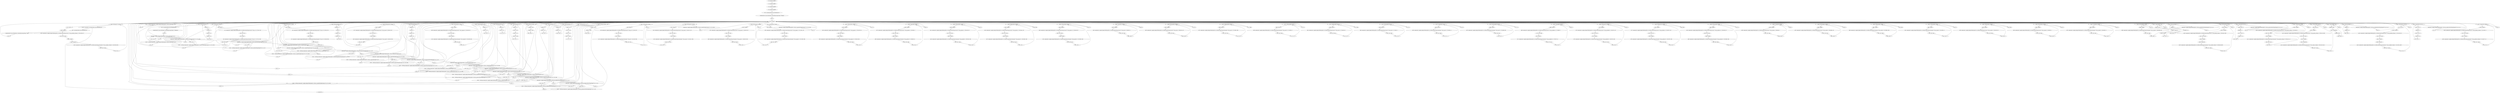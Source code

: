 digraph "unitGraph" {
    "r0 = newarray (int)[997]"
    "r1 = newarray (int)[997]"
    "r2 = newarray (long)[997]"
    "r3 = newarray (long)[997]"
    "$r4 = <java.lang.System: java.io.PrintStream out>"
    "virtualinvoke $r4.<java.io.PrintStream: void println(java.lang.String)>(\"Warmup\")"
    "i134 = 0"
    "goto [?= (branch)]"
    "staticinvoke <compiler.codegen.TestIntLongVect: void test_ci(int[],long[])>(r0, r2)"
    "staticinvoke <compiler.codegen.TestIntLongVect: void test_vi(int[],long[],int,long)>(r1, r3, 123, 103L)"
    "staticinvoke <compiler.codegen.TestIntLongVect: void test_cp(int[],int[],long[],long[])>(r0, r1, r2, r3)"
    "staticinvoke <compiler.codegen.TestIntLongVect: void test_ci_neg(int[],long[])>(r0, r2)"
    "staticinvoke <compiler.codegen.TestIntLongVect: void test_vi_neg(int[],long[],int,long)>(r0, r2, 123, 103L)"
    "staticinvoke <compiler.codegen.TestIntLongVect: void test_cp_neg(int[],int[],long[],long[])>(r0, r1, r2, r3)"
    "staticinvoke <compiler.codegen.TestIntLongVect: void test_ci_oppos(int[],long[])>(r0, r2)"
    "staticinvoke <compiler.codegen.TestIntLongVect: void test_vi_oppos(int[],long[],int,long)>(r0, r2, 123, 103L)"
    "staticinvoke <compiler.codegen.TestIntLongVect: void test_cp_oppos(int[],int[],long[],long[])>(r0, r1, r2, r3)"
    "staticinvoke <compiler.codegen.TestIntLongVect: void test_ci_aln(int[],long[])>(r0, r2)"
    "staticinvoke <compiler.codegen.TestIntLongVect: void test_vi_aln(int[],long[],int,long)>(r0, r2, 123, 103L)"
    "staticinvoke <compiler.codegen.TestIntLongVect: void test_cp_alndst(int[],int[],long[],long[])>(r0, r1, r2, r3)"
    "staticinvoke <compiler.codegen.TestIntLongVect: void test_cp_alnsrc(int[],int[],long[],long[])>(r0, r1, r2, r3)"
    "staticinvoke <compiler.codegen.TestIntLongVect: void test_ci_unaln(int[],long[])>(r0, r2)"
    "staticinvoke <compiler.codegen.TestIntLongVect: void test_vi_unaln(int[],long[],int,long)>(r0, r2, 123, 103L)"
    "staticinvoke <compiler.codegen.TestIntLongVect: void test_cp_unalndst(int[],int[],long[],long[])>(r0, r1, r2, r3)"
    "staticinvoke <compiler.codegen.TestIntLongVect: void test_cp_unalnsrc(int[],int[],long[],long[])>(r0, r1, r2, r3)"
    "i134 = i134 + 1"
    "if i134 < 11000 goto staticinvoke <compiler.codegen.TestIntLongVect: void test_ci(int[],long[])>(r0, r2)"
    "i135 = 0"
    "r0[i135] = -1"
    "r1[i135] = -1"
    "r2[i135] = -1L"
    "r3[i135] = -1L"
    "i135 = i135 + 1"
    "if i135 < 997 goto r0[i135] = -1"
    "$r5 = <java.lang.System: java.io.PrintStream out>"
    "virtualinvoke $r5.<java.io.PrintStream: void println(java.lang.String)>(\"Verification\")"
    "i136 = 0"
    "i137 = 0"
    "$i0 = r0[i137]"
    "$i1 = staticinvoke <compiler.codegen.TestIntLongVect: int verify(java.lang.String,int,int,int)>(\"test_ci: a1\", i137, $i0, -123)"
    "i138 = i136 + $i1"
    "$l2 = r2[i137]"
    "$i3 = staticinvoke <compiler.codegen.TestIntLongVect: int verify(java.lang.String,int,long,long)>(\"test_ci: b1\", i137, $l2, -103L)"
    "i136 = i138 + $i3"
    "i137 = i137 + 1"
    "if i137 < 997 goto $i0 = r0[i137]"
    "i139 = 0"
    "$i4 = r1[i139]"
    "$i5 = staticinvoke <compiler.codegen.TestIntLongVect: int verify(java.lang.String,int,int,int)>(\"test_vi: a2\", i139, $i4, 123)"
    "i140 = i136 + $i5"
    "$l6 = r3[i139]"
    "$i7 = staticinvoke <compiler.codegen.TestIntLongVect: int verify(java.lang.String,int,long,long)>(\"test_vi: b2\", i139, $l6, 103L)"
    "i136 = i140 + $i7"
    "i139 = i139 + 1"
    "if i139 < 997 goto $i4 = r1[i139]"
    "i141 = 0"
    "$i8 = r0[i141]"
    "$i9 = staticinvoke <compiler.codegen.TestIntLongVect: int verify(java.lang.String,int,int,int)>(\"test_cp: a1\", i141, $i8, 123)"
    "i142 = i136 + $i9"
    "$l10 = r2[i141]"
    "$i11 = staticinvoke <compiler.codegen.TestIntLongVect: int verify(java.lang.String,int,long,long)>(\"test_cp: b1\", i141, $l10, 103L)"
    "i136 = i142 + $i11"
    "i141 = i141 + 1"
    "if i141 < 997 goto $i8 = r0[i141]"
    "i143 = 0"
    "r0[i143] = -1"
    "r1[i143] = -1"
    "r2[i143] = -1L"
    "r3[i143] = -1L"
    "i143 = i143 + 1"
    "if i143 < 997 goto r0[i143] = -1"
    "i144 = 0"
    "$i12 = r0[i144]"
    "$i13 = staticinvoke <compiler.codegen.TestIntLongVect: int verify(java.lang.String,int,int,int)>(\"test_ci_neg: a1\", i144, $i12, -123)"
    "i145 = i136 + $i13"
    "$l14 = r2[i144]"
    "$i15 = staticinvoke <compiler.codegen.TestIntLongVect: int verify(java.lang.String,int,long,long)>(\"test_ci_neg: b1\", i144, $l14, -103L)"
    "i136 = i145 + $i15"
    "i144 = i144 + 1"
    "if i144 < 997 goto $i12 = r0[i144]"
    "staticinvoke <compiler.codegen.TestIntLongVect: void test_vi_neg(int[],long[],int,long)>(r1, r3, 123, 103L)"
    "i146 = 0"
    "$i16 = r1[i146]"
    "$i17 = staticinvoke <compiler.codegen.TestIntLongVect: int verify(java.lang.String,int,int,int)>(\"test_vi_neg: a2\", i146, $i16, 123)"
    "i147 = i136 + $i17"
    "$l18 = r3[i146]"
    "$i19 = staticinvoke <compiler.codegen.TestIntLongVect: int verify(java.lang.String,int,long,long)>(\"test_vi_neg: b2\", i146, $l18, 103L)"
    "i136 = i147 + $i19"
    "i146 = i146 + 1"
    "if i146 < 997 goto $i16 = r1[i146]"
    "i148 = 0"
    "$i20 = r0[i148]"
    "$i21 = staticinvoke <compiler.codegen.TestIntLongVect: int verify(java.lang.String,int,int,int)>(\"test_cp_neg: a1\", i148, $i20, 123)"
    "i149 = i136 + $i21"
    "$l22 = r2[i148]"
    "$i23 = staticinvoke <compiler.codegen.TestIntLongVect: int verify(java.lang.String,int,long,long)>(\"test_cp_neg: b1\", i148, $l22, 103L)"
    "i136 = i149 + $i23"
    "i148 = i148 + 1"
    "if i148 < 997 goto $i20 = r0[i148]"
    "i150 = 0"
    "r0[i150] = -1"
    "r1[i150] = -1"
    "r2[i150] = -1L"
    "r3[i150] = -1L"
    "i150 = i150 + 1"
    "if i150 < 997 goto r0[i150] = -1"
    "i151 = 0"
    "$i24 = r0[i151]"
    "$i25 = staticinvoke <compiler.codegen.TestIntLongVect: int verify(java.lang.String,int,int,int)>(\"test_ci_oppos: a1\", i151, $i24, -123)"
    "i152 = i136 + $i25"
    "$l26 = r2[i151]"
    "$i27 = staticinvoke <compiler.codegen.TestIntLongVect: int verify(java.lang.String,int,long,long)>(\"test_ci_oppos: b1\", i151, $l26, -103L)"
    "i136 = i152 + $i27"
    "i151 = i151 + 1"
    "if i151 < 997 goto $i24 = r0[i151]"
    "staticinvoke <compiler.codegen.TestIntLongVect: void test_vi_oppos(int[],long[],int,long)>(r1, r3, 123, 103L)"
    "i153 = 0"
    "$i28 = r1[i153]"
    "$i29 = staticinvoke <compiler.codegen.TestIntLongVect: int verify(java.lang.String,int,int,int)>(\"test_vi_oppos: a2\", i153, $i28, 123)"
    "i154 = i136 + $i29"
    "$l30 = r3[i153]"
    "$i31 = staticinvoke <compiler.codegen.TestIntLongVect: int verify(java.lang.String,int,long,long)>(\"test_vi_oppos: b2\", i153, $l30, 103L)"
    "i136 = i154 + $i31"
    "i153 = i153 + 1"
    "if i153 < 997 goto $i28 = r1[i153]"
    "i155 = 0"
    "$i32 = r0[i155]"
    "$i33 = staticinvoke <compiler.codegen.TestIntLongVect: int verify(java.lang.String,int,int,int)>(\"test_cp_oppos: a1\", i155, $i32, 123)"
    "i156 = i136 + $i33"
    "$l34 = r2[i155]"
    "$i35 = staticinvoke <compiler.codegen.TestIntLongVect: int verify(java.lang.String,int,long,long)>(\"test_cp_oppos: b1\", i155, $l34, 103L)"
    "i136 = i156 + $i35"
    "i155 = i155 + 1"
    "if i155 < 997 goto $i32 = r0[i155]"
    "i157 = 0"
    "r0[i157] = -1"
    "r1[i157] = 123"
    "r2[i157] = -1L"
    "r3[i157] = 123L"
    "i157 = i157 + 1"
    "if i157 < 997 goto r0[i157] = -1"
    "i158 = 0"
    "$i36 = r0[i158]"
    "$i37 = staticinvoke <compiler.codegen.TestIntLongVect: int verify(java.lang.String,int,int,int)>(\"test_cp_alndst: a1\", i158, $i36, -1)"
    "i159 = i136 + $i37"
    "$l38 = r2[i158]"
    "$i39 = staticinvoke <compiler.codegen.TestIntLongVect: int verify(java.lang.String,int,long,long)>(\"test_cp_alndst: b1\", i158, $l38, -1L)"
    "i136 = i159 + $i39"
    "i158 = i158 + 1"
    "if i158 < 8 goto $i36 = r0[i158]"
    "i160 = 8"
    "$i40 = r0[i160]"
    "$i41 = staticinvoke <compiler.codegen.TestIntLongVect: int verify(java.lang.String,int,int,int)>(\"test_cp_alndst: a1\", i160, $i40, 123)"
    "i161 = i136 + $i41"
    "$l42 = r2[i160]"
    "$i43 = staticinvoke <compiler.codegen.TestIntLongVect: int verify(java.lang.String,int,long,long)>(\"test_cp_alndst: b1\", i160, $l42, 123L)"
    "i136 = i161 + $i43"
    "i160 = i160 + 1"
    "if i160 < 997 goto $i40 = r0[i160]"
    "i162 = 0"
    "r1[i162] = -123"
    "r3[i162] = -123L"
    "i162 = i162 + 1"
    "if i162 < 997 goto r1[i162] = -123"
    "i163 = 0"
    "$i44 = r0[i163]"
    "$i45 = staticinvoke <compiler.codegen.TestIntLongVect: int verify(java.lang.String,int,int,int)>(\"test_cp_alnsrc: a1\", i163, $i44, -123)"
    "i164 = i136 + $i45"
    "$l46 = r2[i163]"
    "$i47 = staticinvoke <compiler.codegen.TestIntLongVect: int verify(java.lang.String,int,long,long)>(\"test_cp_alnsrc: b1\", i163, $l46, -123L)"
    "i136 = i164 + $i47"
    "i163 = i163 + 1"
    "if i163 < 989 goto $i44 = r0[i163]"
    "i165 = 989"
    "$i48 = r0[i165]"
    "$i49 = staticinvoke <compiler.codegen.TestIntLongVect: int verify(java.lang.String,int,int,int)>(\"test_cp_alnsrc: a1\", i165, $i48, 123)"
    "i166 = i136 + $i49"
    "$l50 = r2[i165]"
    "$i51 = staticinvoke <compiler.codegen.TestIntLongVect: int verify(java.lang.String,int,long,long)>(\"test_cp_alnsrc: b1\", i165, $l50, 123L)"
    "i136 = i166 + $i51"
    "i165 = i165 + 1"
    "if i165 < 997 goto $i48 = r0[i165]"
    "i167 = 0"
    "r0[i167] = -1"
    "r2[i167] = -1L"
    "i167 = i167 + 1"
    "if i167 < 997 goto r0[i167] = -1"
    "i168 = 0"
    "$i52 = r0[i168]"
    "$i53 = staticinvoke <compiler.codegen.TestIntLongVect: int verify(java.lang.String,int,int,int)>(\"test_ci_aln: a1\", i168, $i52, -1)"
    "i136 = i136 + $i53"
    "i168 = i168 + 1"
    "if i168 < 8 goto $i52 = r0[i168]"
    "i169 = 8"
    "$i54 = r0[i169]"
    "$i55 = staticinvoke <compiler.codegen.TestIntLongVect: int verify(java.lang.String,int,int,int)>(\"test_ci_aln: a1\", i169, $i54, -123)"
    "i136 = i136 + $i55"
    "i169 = i169 + 1"
    "if i169 < 997 goto $i54 = r0[i169]"
    "i170 = 0"
    "$l56 = r2[i170]"
    "$i57 = staticinvoke <compiler.codegen.TestIntLongVect: int verify(java.lang.String,int,long,long)>(\"test_ci_aln: b1\", i170, $l56, -103L)"
    "i136 = i136 + $i57"
    "i170 = i170 + 1"
    "if i170 < 989 goto $l56 = r2[i170]"
    "i171 = 989"
    "$l58 = r2[i171]"
    "$i59 = staticinvoke <compiler.codegen.TestIntLongVect: int verify(java.lang.String,int,long,long)>(\"test_ci_aln: b1\", i171, $l58, -1L)"
    "i136 = i136 + $i59"
    "i171 = i171 + 1"
    "if i171 < 997 goto $l58 = r2[i171]"
    "i172 = 0"
    "r0[i172] = -1"
    "r2[i172] = -1L"
    "i172 = i172 + 1"
    "if i172 < 997 goto r0[i172] = -1"
    "i173 = 0"
    "$i60 = r0[i173]"
    "$i61 = staticinvoke <compiler.codegen.TestIntLongVect: int verify(java.lang.String,int,int,int)>(\"test_vi_aln: a1\", i173, $i60, 123)"
    "i136 = i136 + $i61"
    "i173 = i173 + 1"
    "if i173 < 989 goto $i60 = r0[i173]"
    "i174 = 989"
    "$i62 = r0[i174]"
    "$i63 = staticinvoke <compiler.codegen.TestIntLongVect: int verify(java.lang.String,int,int,int)>(\"test_vi_aln: a1\", i174, $i62, -1)"
    "i136 = i136 + $i63"
    "i174 = i174 + 1"
    "if i174 < 997 goto $i62 = r0[i174]"
    "i175 = 0"
    "$l64 = r2[i175]"
    "$i65 = staticinvoke <compiler.codegen.TestIntLongVect: int verify(java.lang.String,int,long,long)>(\"test_vi_aln: b1\", i175, $l64, -1L)"
    "i136 = i136 + $i65"
    "i175 = i175 + 1"
    "if i175 < 8 goto $l64 = r2[i175]"
    "i176 = 8"
    "$l66 = r2[i176]"
    "$i67 = staticinvoke <compiler.codegen.TestIntLongVect: int verify(java.lang.String,int,long,long)>(\"test_vi_aln: b1\", i176, $l66, 103L)"
    "i136 = i136 + $i67"
    "i176 = i176 + 1"
    "if i176 < 997 goto $l66 = r2[i176]"
    "i177 = 0"
    "r0[i177] = -1"
    "r1[i177] = 123"
    "r2[i177] = -1L"
    "r3[i177] = 123L"
    "i177 = i177 + 1"
    "if i177 < 997 goto r0[i177] = -1"
    "i178 = 0"
    "$i68 = r0[i178]"
    "$i69 = staticinvoke <compiler.codegen.TestIntLongVect: int verify(java.lang.String,int,int,int)>(\"test_cp_unalndst: a1\", i178, $i68, -1)"
    "i179 = i136 + $i69"
    "$l70 = r2[i178]"
    "$i71 = staticinvoke <compiler.codegen.TestIntLongVect: int verify(java.lang.String,int,long,long)>(\"test_cp_unalndst: b1\", i178, $l70, -1L)"
    "i136 = i179 + $i71"
    "i178 = i178 + 1"
    "if i178 < 5 goto $i68 = r0[i178]"
    "i180 = 5"
    "$i72 = r0[i180]"
    "$i73 = staticinvoke <compiler.codegen.TestIntLongVect: int verify(java.lang.String,int,int,int)>(\"test_cp_unalndst: a1\", i180, $i72, 123)"
    "i181 = i136 + $i73"
    "$l74 = r2[i180]"
    "$i75 = staticinvoke <compiler.codegen.TestIntLongVect: int verify(java.lang.String,int,long,long)>(\"test_cp_unalndst: b1\", i180, $l74, 123L)"
    "i136 = i181 + $i75"
    "i180 = i180 + 1"
    "if i180 < 997 goto $i72 = r0[i180]"
    "i182 = 0"
    "r1[i182] = -123"
    "r3[i182] = -123L"
    "i182 = i182 + 1"
    "if i182 < 997 goto r1[i182] = -123"
    "i183 = 0"
    "$i76 = r0[i183]"
    "$i77 = staticinvoke <compiler.codegen.TestIntLongVect: int verify(java.lang.String,int,int,int)>(\"test_cp_unalnsrc: a1\", i183, $i76, -123)"
    "i184 = i136 + $i77"
    "$l78 = r2[i183]"
    "$i79 = staticinvoke <compiler.codegen.TestIntLongVect: int verify(java.lang.String,int,long,long)>(\"test_cp_unalnsrc: b1\", i183, $l78, -123L)"
    "i136 = i184 + $i79"
    "i183 = i183 + 1"
    "if i183 < 992 goto $i76 = r0[i183]"
    "i185 = 992"
    "$i80 = r0[i185]"
    "$i81 = staticinvoke <compiler.codegen.TestIntLongVect: int verify(java.lang.String,int,int,int)>(\"test_cp_unalnsrc: a1\", i185, $i80, 123)"
    "i186 = i136 + $i81"
    "$l82 = r2[i185]"
    "$i83 = staticinvoke <compiler.codegen.TestIntLongVect: int verify(java.lang.String,int,long,long)>(\"test_cp_unalnsrc: b1\", i185, $l82, 123L)"
    "i136 = i186 + $i83"
    "i185 = i185 + 1"
    "if i185 < 997 goto $i80 = r0[i185]"
    "i187 = 0"
    "r0[i187] = -1"
    "r2[i187] = -1L"
    "i187 = i187 + 1"
    "if i187 < 997 goto r0[i187] = -1"
    "i188 = 0"
    "$i84 = r0[i188]"
    "$i85 = staticinvoke <compiler.codegen.TestIntLongVect: int verify(java.lang.String,int,int,int)>(\"test_ci_unaln: a1\", i188, $i84, -1)"
    "i136 = i136 + $i85"
    "i188 = i188 + 1"
    "if i188 < 5 goto $i84 = r0[i188]"
    "i189 = 5"
    "$i86 = r0[i189]"
    "$i87 = staticinvoke <compiler.codegen.TestIntLongVect: int verify(java.lang.String,int,int,int)>(\"test_ci_unaln: a1\", i189, $i86, -123)"
    "i136 = i136 + $i87"
    "i189 = i189 + 1"
    "if i189 < 997 goto $i86 = r0[i189]"
    "i190 = 0"
    "$l88 = r2[i190]"
    "$i89 = staticinvoke <compiler.codegen.TestIntLongVect: int verify(java.lang.String,int,long,long)>(\"test_ci_unaln: b1\", i190, $l88, -103L)"
    "i136 = i136 + $i89"
    "i190 = i190 + 1"
    "if i190 < 992 goto $l88 = r2[i190]"
    "i191 = 992"
    "$l90 = r2[i191]"
    "$i91 = staticinvoke <compiler.codegen.TestIntLongVect: int verify(java.lang.String,int,long,long)>(\"test_ci_unaln: b1\", i191, $l90, -1L)"
    "i136 = i136 + $i91"
    "i191 = i191 + 1"
    "if i191 < 997 goto $l90 = r2[i191]"
    "i192 = 0"
    "r0[i192] = -1"
    "r2[i192] = -1L"
    "i192 = i192 + 1"
    "if i192 < 997 goto r0[i192] = -1"
    "i193 = 0"
    "$i92 = r0[i193]"
    "$i93 = staticinvoke <compiler.codegen.TestIntLongVect: int verify(java.lang.String,int,int,int)>(\"test_vi_unaln: a1\", i193, $i92, 123)"
    "i136 = i136 + $i93"
    "i193 = i193 + 1"
    "if i193 < 992 goto $i92 = r0[i193]"
    "i194 = 992"
    "$i94 = r0[i194]"
    "$i95 = staticinvoke <compiler.codegen.TestIntLongVect: int verify(java.lang.String,int,int,int)>(\"test_vi_unaln: a1\", i194, $i94, -1)"
    "i136 = i136 + $i95"
    "i194 = i194 + 1"
    "if i194 < 997 goto $i94 = r0[i194]"
    "i195 = 0"
    "$l96 = r2[i195]"
    "$i97 = staticinvoke <compiler.codegen.TestIntLongVect: int verify(java.lang.String,int,long,long)>(\"test_vi_unaln: b1\", i195, $l96, -1L)"
    "i136 = i136 + $i97"
    "i195 = i195 + 1"
    "if i195 < 5 goto $l96 = r2[i195]"
    "i196 = 5"
    "$l98 = r2[i196]"
    "$i99 = staticinvoke <compiler.codegen.TestIntLongVect: int verify(java.lang.String,int,long,long)>(\"test_vi_unaln: b1\", i196, $l98, 103L)"
    "i136 = i136 + $i99"
    "i196 = i196 + 1"
    "if i196 < 997 goto $l98 = r2[i196]"
    "i197 = 0"
    "r0[i197] = i197"
    "$l100 = (long) i197"
    "r2[i197] = $l100"
    "i197 = i197 + 1"
    "if i197 < 8 goto r0[i197] = i197"
    "i198 = 8"
    "r0[i198] = -1"
    "r2[i198] = -1L"
    "i198 = i198 + 1"
    "if i198 < 997 goto r0[i198] = -1"
    "staticinvoke <compiler.codegen.TestIntLongVect: void test_cp_alndst(int[],int[],long[],long[])>(r0, r0, r2, r2)"
    "i199 = 0"
    "i200 = i199 % 8"
    "$i101 = r0[i199]"
    "$i102 = staticinvoke <compiler.codegen.TestIntLongVect: int verify(java.lang.String,int,int,int)>(\"test_cp_alndst_overlap: a1\", i199, $i101, i200)"
    "i201 = i136 + $i102"
    "$l104 = r2[i199]"
    "$l103 = (long) i200"
    "$i105 = staticinvoke <compiler.codegen.TestIntLongVect: int verify(java.lang.String,int,long,long)>(\"test_cp_alndst_overlap: b1\", i199, $l104, $l103)"
    "i136 = i201 + $i105"
    "i199 = i199 + 1"
    "if i199 < 997 goto i200 = i199 % 8"
    "i202 = 0"
    "$i106 = i202 + 8"
    "r0[$i106] = -1"
    "$i107 = i202 + 8"
    "r2[$i107] = -1L"
    "i202 = i202 + 1"
    "if i202 < 8 goto $i106 = i202 + 8"
    "staticinvoke <compiler.codegen.TestIntLongVect: void test_cp_alnsrc(int[],int[],long[],long[])>(r0, r0, r2, r2)"
    "i203 = 0"
    "$i108 = r0[i203]"
    "$i109 = staticinvoke <compiler.codegen.TestIntLongVect: int verify(java.lang.String,int,int,int)>(\"test_cp_alnsrc_overlap: a1\", i203, $i108, -1)"
    "i204 = i136 + $i109"
    "$l110 = r2[i203]"
    "$i111 = staticinvoke <compiler.codegen.TestIntLongVect: int verify(java.lang.String,int,long,long)>(\"test_cp_alnsrc_overlap: b1\", i203, $l110, -1L)"
    "i136 = i204 + $i111"
    "i203 = i203 + 1"
    "if i203 < 8 goto $i108 = r0[i203]"
    "i205 = 8"
    "i206 = i205 % 8"
    "$i112 = r0[i205]"
    "$i113 = staticinvoke <compiler.codegen.TestIntLongVect: int verify(java.lang.String,int,int,int)>(\"test_cp_alnsrc_overlap: a1\", i205, $i112, i206)"
    "i207 = i136 + $i113"
    "$l115 = r2[i205]"
    "$l114 = (long) i206"
    "$i116 = staticinvoke <compiler.codegen.TestIntLongVect: int verify(java.lang.String,int,long,long)>(\"test_cp_alnsrc_overlap: b1\", i205, $l115, $l114)"
    "i136 = i207 + $i116"
    "i205 = i205 + 1"
    "if i205 < 997 goto i206 = i205 % 8"
    "i208 = 0"
    "r0[i208] = i208"
    "$l117 = (long) i208"
    "r2[i208] = $l117"
    "i208 = i208 + 1"
    "if i208 < 5 goto r0[i208] = i208"
    "i209 = 5"
    "r0[i209] = -1"
    "r2[i209] = -1L"
    "i209 = i209 + 1"
    "if i209 < 997 goto r0[i209] = -1"
    "staticinvoke <compiler.codegen.TestIntLongVect: void test_cp_unalndst(int[],int[],long[],long[])>(r0, r0, r2, r2)"
    "i210 = 0"
    "i211 = i210 % 5"
    "$i118 = r0[i210]"
    "$i119 = staticinvoke <compiler.codegen.TestIntLongVect: int verify(java.lang.String,int,int,int)>(\"test_cp_unalndst_overlap: a1\", i210, $i118, i211)"
    "i212 = i136 + $i119"
    "$l121 = r2[i210]"
    "$l120 = (long) i211"
    "$i122 = staticinvoke <compiler.codegen.TestIntLongVect: int verify(java.lang.String,int,long,long)>(\"test_cp_unalndst_overlap: b1\", i210, $l121, $l120)"
    "i136 = i212 + $i122"
    "i210 = i210 + 1"
    "if i210 < 997 goto i211 = i210 % 5"
    "i213 = 0"
    "$i123 = i213 + 5"
    "r0[$i123] = -1"
    "$i124 = i213 + 5"
    "r2[$i124] = -1L"
    "i213 = i213 + 1"
    "if i213 < 5 goto $i123 = i213 + 5"
    "staticinvoke <compiler.codegen.TestIntLongVect: void test_cp_unalnsrc(int[],int[],long[],long[])>(r0, r0, r2, r2)"
    "i214 = 0"
    "$i125 = r0[i214]"
    "$i126 = staticinvoke <compiler.codegen.TestIntLongVect: int verify(java.lang.String,int,int,int)>(\"test_cp_unalnsrc_overlap: a1\", i214, $i125, -1)"
    "i215 = i136 + $i126"
    "$l127 = r2[i214]"
    "$i128 = staticinvoke <compiler.codegen.TestIntLongVect: int verify(java.lang.String,int,long,long)>(\"test_cp_unalnsrc_overlap: b1\", i214, $l127, -1L)"
    "i136 = i215 + $i128"
    "i214 = i214 + 1"
    "if i214 < 5 goto $i125 = r0[i214]"
    "i216 = 5"
    "i217 = i216 % 5"
    "$i129 = r0[i216]"
    "$i130 = staticinvoke <compiler.codegen.TestIntLongVect: int verify(java.lang.String,int,int,int)>(\"test_cp_unalnsrc_overlap: a1\", i216, $i129, i217)"
    "i218 = i136 + $i130"
    "$l132 = r2[i216]"
    "$l131 = (long) i217"
    "$i133 = staticinvoke <compiler.codegen.TestIntLongVect: int verify(java.lang.String,int,long,long)>(\"test_cp_unalnsrc_overlap: b1\", i216, $l132, $l131)"
    "i136 = i218 + $i133"
    "i216 = i216 + 1"
    "if i216 < 997 goto i217 = i216 % 5"
    "if i136 <= 0 goto $r6 = <java.lang.System: java.io.PrintStream out>"
    "return i136"
    "$r6 = <java.lang.System: java.io.PrintStream out>"
    "virtualinvoke $r6.<java.io.PrintStream: void println(java.lang.String)>(\"Time\")"
    "i219 = 0"
    "i219 = i219 + 1"
    "if i219 < 11000 goto staticinvoke <compiler.codegen.TestIntLongVect: void test_ci(int[],long[])>(r0, r2)"
    "i220 = 0"
    "i220 = i220 + 1"
    "if i220 < 11000 goto staticinvoke <compiler.codegen.TestIntLongVect: void test_vi(int[],long[],int,long)>(r1, r3, 123, 103L)"
    "i221 = 0"
    "i221 = i221 + 1"
    "if i221 < 11000 goto staticinvoke <compiler.codegen.TestIntLongVect: void test_cp(int[],int[],long[],long[])>(r0, r1, r2, r3)"
    "i222 = 0"
    "i222 = i222 + 1"
    "if i222 < 11000 goto staticinvoke <compiler.codegen.TestIntLongVect: void test_ci_neg(int[],long[])>(r0, r2)"
    "i223 = 0"
    "i223 = i223 + 1"
    "if i223 < 11000 goto staticinvoke <compiler.codegen.TestIntLongVect: void test_vi_neg(int[],long[],int,long)>(r0, r2, 123, 103L)"
    "i224 = 0"
    "i224 = i224 + 1"
    "if i224 < 11000 goto staticinvoke <compiler.codegen.TestIntLongVect: void test_cp_neg(int[],int[],long[],long[])>(r0, r1, r2, r3)"
    "i225 = 0"
    "i225 = i225 + 1"
    "if i225 < 11000 goto staticinvoke <compiler.codegen.TestIntLongVect: void test_ci_oppos(int[],long[])>(r0, r2)"
    "i226 = 0"
    "i226 = i226 + 1"
    "if i226 < 11000 goto staticinvoke <compiler.codegen.TestIntLongVect: void test_vi_oppos(int[],long[],int,long)>(r0, r2, 123, 103L)"
    "i227 = 0"
    "i227 = i227 + 1"
    "if i227 < 11000 goto staticinvoke <compiler.codegen.TestIntLongVect: void test_cp_oppos(int[],int[],long[],long[])>(r0, r1, r2, r3)"
    "i228 = 0"
    "i228 = i228 + 1"
    "if i228 < 11000 goto staticinvoke <compiler.codegen.TestIntLongVect: void test_ci_aln(int[],long[])>(r0, r2)"
    "i229 = 0"
    "i229 = i229 + 1"
    "if i229 < 11000 goto staticinvoke <compiler.codegen.TestIntLongVect: void test_vi_aln(int[],long[],int,long)>(r0, r2, 123, 103L)"
    "i230 = 0"
    "i230 = i230 + 1"
    "if i230 < 11000 goto staticinvoke <compiler.codegen.TestIntLongVect: void test_cp_alndst(int[],int[],long[],long[])>(r0, r1, r2, r3)"
    "i231 = 0"
    "i231 = i231 + 1"
    "if i231 < 11000 goto staticinvoke <compiler.codegen.TestIntLongVect: void test_cp_alnsrc(int[],int[],long[],long[])>(r0, r1, r2, r3)"
    "i232 = 0"
    "i232 = i232 + 1"
    "if i232 < 11000 goto staticinvoke <compiler.codegen.TestIntLongVect: void test_ci_unaln(int[],long[])>(r0, r2)"
    "i233 = 0"
    "i233 = i233 + 1"
    "if i233 < 11000 goto staticinvoke <compiler.codegen.TestIntLongVect: void test_vi_unaln(int[],long[],int,long)>(r0, r2, 123, 103L)"
    "i234 = 0"
    "i234 = i234 + 1"
    "if i234 < 11000 goto staticinvoke <compiler.codegen.TestIntLongVect: void test_cp_unalndst(int[],int[],long[],long[])>(r0, r1, r2, r3)"
    "i235 = 0"
    "i235 = i235 + 1"
    "if i235 < 11000 goto staticinvoke <compiler.codegen.TestIntLongVect: void test_cp_unalnsrc(int[],int[],long[],long[])>(r0, r1, r2, r3)"
    "r0 = newarray (int)[997]"->"r1 = newarray (int)[997]";
    "r1 = newarray (int)[997]"->"r2 = newarray (long)[997]";
    "r2 = newarray (long)[997]"->"r3 = newarray (long)[997]";
    "r3 = newarray (long)[997]"->"$r4 = <java.lang.System: java.io.PrintStream out>";
    "$r4 = <java.lang.System: java.io.PrintStream out>"->"virtualinvoke $r4.<java.io.PrintStream: void println(java.lang.String)>(\"Warmup\")";
    "virtualinvoke $r4.<java.io.PrintStream: void println(java.lang.String)>(\"Warmup\")"->"i134 = 0";
    "i134 = 0"->"goto [?= (branch)]";
    "goto [?= (branch)]"->"if i134 < 11000 goto staticinvoke <compiler.codegen.TestIntLongVect: void test_ci(int[],long[])>(r0, r2)";
    "staticinvoke <compiler.codegen.TestIntLongVect: void test_ci(int[],long[])>(r0, r2)"->"staticinvoke <compiler.codegen.TestIntLongVect: void test_vi(int[],long[],int,long)>(r1, r3, 123, 103L)";
    "staticinvoke <compiler.codegen.TestIntLongVect: void test_vi(int[],long[],int,long)>(r1, r3, 123, 103L)"->"staticinvoke <compiler.codegen.TestIntLongVect: void test_cp(int[],int[],long[],long[])>(r0, r1, r2, r3)";
    "staticinvoke <compiler.codegen.TestIntLongVect: void test_cp(int[],int[],long[],long[])>(r0, r1, r2, r3)"->"staticinvoke <compiler.codegen.TestIntLongVect: void test_ci_neg(int[],long[])>(r0, r2)";
    "staticinvoke <compiler.codegen.TestIntLongVect: void test_ci_neg(int[],long[])>(r0, r2)"->"staticinvoke <compiler.codegen.TestIntLongVect: void test_vi_neg(int[],long[],int,long)>(r0, r2, 123, 103L)";
    "staticinvoke <compiler.codegen.TestIntLongVect: void test_vi_neg(int[],long[],int,long)>(r0, r2, 123, 103L)"->"staticinvoke <compiler.codegen.TestIntLongVect: void test_cp_neg(int[],int[],long[],long[])>(r0, r1, r2, r3)";
    "staticinvoke <compiler.codegen.TestIntLongVect: void test_cp_neg(int[],int[],long[],long[])>(r0, r1, r2, r3)"->"staticinvoke <compiler.codegen.TestIntLongVect: void test_ci_oppos(int[],long[])>(r0, r2)";
    "staticinvoke <compiler.codegen.TestIntLongVect: void test_ci_oppos(int[],long[])>(r0, r2)"->"staticinvoke <compiler.codegen.TestIntLongVect: void test_vi_oppos(int[],long[],int,long)>(r0, r2, 123, 103L)";
    "staticinvoke <compiler.codegen.TestIntLongVect: void test_vi_oppos(int[],long[],int,long)>(r0, r2, 123, 103L)"->"staticinvoke <compiler.codegen.TestIntLongVect: void test_cp_oppos(int[],int[],long[],long[])>(r0, r1, r2, r3)";
    "staticinvoke <compiler.codegen.TestIntLongVect: void test_cp_oppos(int[],int[],long[],long[])>(r0, r1, r2, r3)"->"staticinvoke <compiler.codegen.TestIntLongVect: void test_ci_aln(int[],long[])>(r0, r2)";
    "staticinvoke <compiler.codegen.TestIntLongVect: void test_ci_aln(int[],long[])>(r0, r2)"->"staticinvoke <compiler.codegen.TestIntLongVect: void test_vi_aln(int[],long[],int,long)>(r0, r2, 123, 103L)";
    "staticinvoke <compiler.codegen.TestIntLongVect: void test_vi_aln(int[],long[],int,long)>(r0, r2, 123, 103L)"->"staticinvoke <compiler.codegen.TestIntLongVect: void test_cp_alndst(int[],int[],long[],long[])>(r0, r1, r2, r3)";
    "staticinvoke <compiler.codegen.TestIntLongVect: void test_cp_alndst(int[],int[],long[],long[])>(r0, r1, r2, r3)"->"staticinvoke <compiler.codegen.TestIntLongVect: void test_cp_alnsrc(int[],int[],long[],long[])>(r0, r1, r2, r3)";
    "staticinvoke <compiler.codegen.TestIntLongVect: void test_cp_alnsrc(int[],int[],long[],long[])>(r0, r1, r2, r3)"->"staticinvoke <compiler.codegen.TestIntLongVect: void test_ci_unaln(int[],long[])>(r0, r2)";
    "staticinvoke <compiler.codegen.TestIntLongVect: void test_ci_unaln(int[],long[])>(r0, r2)"->"staticinvoke <compiler.codegen.TestIntLongVect: void test_vi_unaln(int[],long[],int,long)>(r0, r2, 123, 103L)";
    "staticinvoke <compiler.codegen.TestIntLongVect: void test_vi_unaln(int[],long[],int,long)>(r0, r2, 123, 103L)"->"staticinvoke <compiler.codegen.TestIntLongVect: void test_cp_unalndst(int[],int[],long[],long[])>(r0, r1, r2, r3)";
    "staticinvoke <compiler.codegen.TestIntLongVect: void test_cp_unalndst(int[],int[],long[],long[])>(r0, r1, r2, r3)"->"staticinvoke <compiler.codegen.TestIntLongVect: void test_cp_unalnsrc(int[],int[],long[],long[])>(r0, r1, r2, r3)";
    "staticinvoke <compiler.codegen.TestIntLongVect: void test_cp_unalnsrc(int[],int[],long[],long[])>(r0, r1, r2, r3)"->"i134 = i134 + 1";
    "i134 = i134 + 1"->"if i134 < 11000 goto staticinvoke <compiler.codegen.TestIntLongVect: void test_ci(int[],long[])>(r0, r2)";
    "if i134 < 11000 goto staticinvoke <compiler.codegen.TestIntLongVect: void test_ci(int[],long[])>(r0, r2)"->"i135 = 0";
    "if i134 < 11000 goto staticinvoke <compiler.codegen.TestIntLongVect: void test_ci(int[],long[])>(r0, r2)"->"staticinvoke <compiler.codegen.TestIntLongVect: void test_ci(int[],long[])>(r0, r2)";
    "i135 = 0"->"goto [?= (branch)]";
    "goto [?= (branch)]"->"if i135 < 997 goto r0[i135] = -1";
    "r0[i135] = -1"->"r1[i135] = -1";
    "r1[i135] = -1"->"r2[i135] = -1L";
    "r2[i135] = -1L"->"r3[i135] = -1L";
    "r3[i135] = -1L"->"i135 = i135 + 1";
    "i135 = i135 + 1"->"if i135 < 997 goto r0[i135] = -1";
    "if i135 < 997 goto r0[i135] = -1"->"$r5 = <java.lang.System: java.io.PrintStream out>";
    "if i135 < 997 goto r0[i135] = -1"->"r0[i135] = -1";
    "$r5 = <java.lang.System: java.io.PrintStream out>"->"virtualinvoke $r5.<java.io.PrintStream: void println(java.lang.String)>(\"Verification\")";
    "virtualinvoke $r5.<java.io.PrintStream: void println(java.lang.String)>(\"Verification\")"->"i136 = 0";
    "i136 = 0"->"staticinvoke <compiler.codegen.TestIntLongVect: void test_ci(int[],long[])>(r0, r2)";
    "staticinvoke <compiler.codegen.TestIntLongVect: void test_ci(int[],long[])>(r0, r2)"->"i137 = 0";
    "i137 = 0"->"goto [?= (branch)]";
    "goto [?= (branch)]"->"if i137 < 997 goto $i0 = r0[i137]";
    "$i0 = r0[i137]"->"$i1 = staticinvoke <compiler.codegen.TestIntLongVect: int verify(java.lang.String,int,int,int)>(\"test_ci: a1\", i137, $i0, -123)";
    "$i1 = staticinvoke <compiler.codegen.TestIntLongVect: int verify(java.lang.String,int,int,int)>(\"test_ci: a1\", i137, $i0, -123)"->"i138 = i136 + $i1";
    "i138 = i136 + $i1"->"$l2 = r2[i137]";
    "$l2 = r2[i137]"->"$i3 = staticinvoke <compiler.codegen.TestIntLongVect: int verify(java.lang.String,int,long,long)>(\"test_ci: b1\", i137, $l2, -103L)";
    "$i3 = staticinvoke <compiler.codegen.TestIntLongVect: int verify(java.lang.String,int,long,long)>(\"test_ci: b1\", i137, $l2, -103L)"->"i136 = i138 + $i3";
    "i136 = i138 + $i3"->"i137 = i137 + 1";
    "i137 = i137 + 1"->"if i137 < 997 goto $i0 = r0[i137]";
    "if i137 < 997 goto $i0 = r0[i137]"->"staticinvoke <compiler.codegen.TestIntLongVect: void test_vi(int[],long[],int,long)>(r1, r3, 123, 103L)";
    "if i137 < 997 goto $i0 = r0[i137]"->"$i0 = r0[i137]";
    "staticinvoke <compiler.codegen.TestIntLongVect: void test_vi(int[],long[],int,long)>(r1, r3, 123, 103L)"->"i139 = 0";
    "i139 = 0"->"goto [?= (branch)]";
    "goto [?= (branch)]"->"if i139 < 997 goto $i4 = r1[i139]";
    "$i4 = r1[i139]"->"$i5 = staticinvoke <compiler.codegen.TestIntLongVect: int verify(java.lang.String,int,int,int)>(\"test_vi: a2\", i139, $i4, 123)";
    "$i5 = staticinvoke <compiler.codegen.TestIntLongVect: int verify(java.lang.String,int,int,int)>(\"test_vi: a2\", i139, $i4, 123)"->"i140 = i136 + $i5";
    "i140 = i136 + $i5"->"$l6 = r3[i139]";
    "$l6 = r3[i139]"->"$i7 = staticinvoke <compiler.codegen.TestIntLongVect: int verify(java.lang.String,int,long,long)>(\"test_vi: b2\", i139, $l6, 103L)";
    "$i7 = staticinvoke <compiler.codegen.TestIntLongVect: int verify(java.lang.String,int,long,long)>(\"test_vi: b2\", i139, $l6, 103L)"->"i136 = i140 + $i7";
    "i136 = i140 + $i7"->"i139 = i139 + 1";
    "i139 = i139 + 1"->"if i139 < 997 goto $i4 = r1[i139]";
    "if i139 < 997 goto $i4 = r1[i139]"->"staticinvoke <compiler.codegen.TestIntLongVect: void test_cp(int[],int[],long[],long[])>(r0, r1, r2, r3)";
    "if i139 < 997 goto $i4 = r1[i139]"->"$i4 = r1[i139]";
    "staticinvoke <compiler.codegen.TestIntLongVect: void test_cp(int[],int[],long[],long[])>(r0, r1, r2, r3)"->"i141 = 0";
    "i141 = 0"->"goto [?= (branch)]";
    "goto [?= (branch)]"->"if i141 < 997 goto $i8 = r0[i141]";
    "$i8 = r0[i141]"->"$i9 = staticinvoke <compiler.codegen.TestIntLongVect: int verify(java.lang.String,int,int,int)>(\"test_cp: a1\", i141, $i8, 123)";
    "$i9 = staticinvoke <compiler.codegen.TestIntLongVect: int verify(java.lang.String,int,int,int)>(\"test_cp: a1\", i141, $i8, 123)"->"i142 = i136 + $i9";
    "i142 = i136 + $i9"->"$l10 = r2[i141]";
    "$l10 = r2[i141]"->"$i11 = staticinvoke <compiler.codegen.TestIntLongVect: int verify(java.lang.String,int,long,long)>(\"test_cp: b1\", i141, $l10, 103L)";
    "$i11 = staticinvoke <compiler.codegen.TestIntLongVect: int verify(java.lang.String,int,long,long)>(\"test_cp: b1\", i141, $l10, 103L)"->"i136 = i142 + $i11";
    "i136 = i142 + $i11"->"i141 = i141 + 1";
    "i141 = i141 + 1"->"if i141 < 997 goto $i8 = r0[i141]";
    "if i141 < 997 goto $i8 = r0[i141]"->"i143 = 0";
    "if i141 < 997 goto $i8 = r0[i141]"->"$i8 = r0[i141]";
    "i143 = 0"->"goto [?= (branch)]";
    "goto [?= (branch)]"->"if i143 < 997 goto r0[i143] = -1";
    "r0[i143] = -1"->"r1[i143] = -1";
    "r1[i143] = -1"->"r2[i143] = -1L";
    "r2[i143] = -1L"->"r3[i143] = -1L";
    "r3[i143] = -1L"->"i143 = i143 + 1";
    "i143 = i143 + 1"->"if i143 < 997 goto r0[i143] = -1";
    "if i143 < 997 goto r0[i143] = -1"->"staticinvoke <compiler.codegen.TestIntLongVect: void test_ci_neg(int[],long[])>(r0, r2)";
    "if i143 < 997 goto r0[i143] = -1"->"r0[i143] = -1";
    "staticinvoke <compiler.codegen.TestIntLongVect: void test_ci_neg(int[],long[])>(r0, r2)"->"i144 = 0";
    "i144 = 0"->"goto [?= (branch)]";
    "goto [?= (branch)]"->"if i144 < 997 goto $i12 = r0[i144]";
    "$i12 = r0[i144]"->"$i13 = staticinvoke <compiler.codegen.TestIntLongVect: int verify(java.lang.String,int,int,int)>(\"test_ci_neg: a1\", i144, $i12, -123)";
    "$i13 = staticinvoke <compiler.codegen.TestIntLongVect: int verify(java.lang.String,int,int,int)>(\"test_ci_neg: a1\", i144, $i12, -123)"->"i145 = i136 + $i13";
    "i145 = i136 + $i13"->"$l14 = r2[i144]";
    "$l14 = r2[i144]"->"$i15 = staticinvoke <compiler.codegen.TestIntLongVect: int verify(java.lang.String,int,long,long)>(\"test_ci_neg: b1\", i144, $l14, -103L)";
    "$i15 = staticinvoke <compiler.codegen.TestIntLongVect: int verify(java.lang.String,int,long,long)>(\"test_ci_neg: b1\", i144, $l14, -103L)"->"i136 = i145 + $i15";
    "i136 = i145 + $i15"->"i144 = i144 + 1";
    "i144 = i144 + 1"->"if i144 < 997 goto $i12 = r0[i144]";
    "if i144 < 997 goto $i12 = r0[i144]"->"staticinvoke <compiler.codegen.TestIntLongVect: void test_vi_neg(int[],long[],int,long)>(r1, r3, 123, 103L)";
    "if i144 < 997 goto $i12 = r0[i144]"->"$i12 = r0[i144]";
    "staticinvoke <compiler.codegen.TestIntLongVect: void test_vi_neg(int[],long[],int,long)>(r1, r3, 123, 103L)"->"i146 = 0";
    "i146 = 0"->"goto [?= (branch)]";
    "goto [?= (branch)]"->"if i146 < 997 goto $i16 = r1[i146]";
    "$i16 = r1[i146]"->"$i17 = staticinvoke <compiler.codegen.TestIntLongVect: int verify(java.lang.String,int,int,int)>(\"test_vi_neg: a2\", i146, $i16, 123)";
    "$i17 = staticinvoke <compiler.codegen.TestIntLongVect: int verify(java.lang.String,int,int,int)>(\"test_vi_neg: a2\", i146, $i16, 123)"->"i147 = i136 + $i17";
    "i147 = i136 + $i17"->"$l18 = r3[i146]";
    "$l18 = r3[i146]"->"$i19 = staticinvoke <compiler.codegen.TestIntLongVect: int verify(java.lang.String,int,long,long)>(\"test_vi_neg: b2\", i146, $l18, 103L)";
    "$i19 = staticinvoke <compiler.codegen.TestIntLongVect: int verify(java.lang.String,int,long,long)>(\"test_vi_neg: b2\", i146, $l18, 103L)"->"i136 = i147 + $i19";
    "i136 = i147 + $i19"->"i146 = i146 + 1";
    "i146 = i146 + 1"->"if i146 < 997 goto $i16 = r1[i146]";
    "if i146 < 997 goto $i16 = r1[i146]"->"staticinvoke <compiler.codegen.TestIntLongVect: void test_cp_neg(int[],int[],long[],long[])>(r0, r1, r2, r3)";
    "if i146 < 997 goto $i16 = r1[i146]"->"$i16 = r1[i146]";
    "staticinvoke <compiler.codegen.TestIntLongVect: void test_cp_neg(int[],int[],long[],long[])>(r0, r1, r2, r3)"->"i148 = 0";
    "i148 = 0"->"goto [?= (branch)]";
    "goto [?= (branch)]"->"if i148 < 997 goto $i20 = r0[i148]";
    "$i20 = r0[i148]"->"$i21 = staticinvoke <compiler.codegen.TestIntLongVect: int verify(java.lang.String,int,int,int)>(\"test_cp_neg: a1\", i148, $i20, 123)";
    "$i21 = staticinvoke <compiler.codegen.TestIntLongVect: int verify(java.lang.String,int,int,int)>(\"test_cp_neg: a1\", i148, $i20, 123)"->"i149 = i136 + $i21";
    "i149 = i136 + $i21"->"$l22 = r2[i148]";
    "$l22 = r2[i148]"->"$i23 = staticinvoke <compiler.codegen.TestIntLongVect: int verify(java.lang.String,int,long,long)>(\"test_cp_neg: b1\", i148, $l22, 103L)";
    "$i23 = staticinvoke <compiler.codegen.TestIntLongVect: int verify(java.lang.String,int,long,long)>(\"test_cp_neg: b1\", i148, $l22, 103L)"->"i136 = i149 + $i23";
    "i136 = i149 + $i23"->"i148 = i148 + 1";
    "i148 = i148 + 1"->"if i148 < 997 goto $i20 = r0[i148]";
    "if i148 < 997 goto $i20 = r0[i148]"->"i150 = 0";
    "if i148 < 997 goto $i20 = r0[i148]"->"$i20 = r0[i148]";
    "i150 = 0"->"goto [?= (branch)]";
    "goto [?= (branch)]"->"if i150 < 997 goto r0[i150] = -1";
    "r0[i150] = -1"->"r1[i150] = -1";
    "r1[i150] = -1"->"r2[i150] = -1L";
    "r2[i150] = -1L"->"r3[i150] = -1L";
    "r3[i150] = -1L"->"i150 = i150 + 1";
    "i150 = i150 + 1"->"if i150 < 997 goto r0[i150] = -1";
    "if i150 < 997 goto r0[i150] = -1"->"staticinvoke <compiler.codegen.TestIntLongVect: void test_ci_oppos(int[],long[])>(r0, r2)";
    "if i150 < 997 goto r0[i150] = -1"->"r0[i150] = -1";
    "staticinvoke <compiler.codegen.TestIntLongVect: void test_ci_oppos(int[],long[])>(r0, r2)"->"i151 = 0";
    "i151 = 0"->"goto [?= (branch)]";
    "goto [?= (branch)]"->"if i151 < 997 goto $i24 = r0[i151]";
    "$i24 = r0[i151]"->"$i25 = staticinvoke <compiler.codegen.TestIntLongVect: int verify(java.lang.String,int,int,int)>(\"test_ci_oppos: a1\", i151, $i24, -123)";
    "$i25 = staticinvoke <compiler.codegen.TestIntLongVect: int verify(java.lang.String,int,int,int)>(\"test_ci_oppos: a1\", i151, $i24, -123)"->"i152 = i136 + $i25";
    "i152 = i136 + $i25"->"$l26 = r2[i151]";
    "$l26 = r2[i151]"->"$i27 = staticinvoke <compiler.codegen.TestIntLongVect: int verify(java.lang.String,int,long,long)>(\"test_ci_oppos: b1\", i151, $l26, -103L)";
    "$i27 = staticinvoke <compiler.codegen.TestIntLongVect: int verify(java.lang.String,int,long,long)>(\"test_ci_oppos: b1\", i151, $l26, -103L)"->"i136 = i152 + $i27";
    "i136 = i152 + $i27"->"i151 = i151 + 1";
    "i151 = i151 + 1"->"if i151 < 997 goto $i24 = r0[i151]";
    "if i151 < 997 goto $i24 = r0[i151]"->"staticinvoke <compiler.codegen.TestIntLongVect: void test_vi_oppos(int[],long[],int,long)>(r1, r3, 123, 103L)";
    "if i151 < 997 goto $i24 = r0[i151]"->"$i24 = r0[i151]";
    "staticinvoke <compiler.codegen.TestIntLongVect: void test_vi_oppos(int[],long[],int,long)>(r1, r3, 123, 103L)"->"i153 = 0";
    "i153 = 0"->"goto [?= (branch)]";
    "goto [?= (branch)]"->"if i153 < 997 goto $i28 = r1[i153]";
    "$i28 = r1[i153]"->"$i29 = staticinvoke <compiler.codegen.TestIntLongVect: int verify(java.lang.String,int,int,int)>(\"test_vi_oppos: a2\", i153, $i28, 123)";
    "$i29 = staticinvoke <compiler.codegen.TestIntLongVect: int verify(java.lang.String,int,int,int)>(\"test_vi_oppos: a2\", i153, $i28, 123)"->"i154 = i136 + $i29";
    "i154 = i136 + $i29"->"$l30 = r3[i153]";
    "$l30 = r3[i153]"->"$i31 = staticinvoke <compiler.codegen.TestIntLongVect: int verify(java.lang.String,int,long,long)>(\"test_vi_oppos: b2\", i153, $l30, 103L)";
    "$i31 = staticinvoke <compiler.codegen.TestIntLongVect: int verify(java.lang.String,int,long,long)>(\"test_vi_oppos: b2\", i153, $l30, 103L)"->"i136 = i154 + $i31";
    "i136 = i154 + $i31"->"i153 = i153 + 1";
    "i153 = i153 + 1"->"if i153 < 997 goto $i28 = r1[i153]";
    "if i153 < 997 goto $i28 = r1[i153]"->"staticinvoke <compiler.codegen.TestIntLongVect: void test_cp_oppos(int[],int[],long[],long[])>(r0, r1, r2, r3)";
    "if i153 < 997 goto $i28 = r1[i153]"->"$i28 = r1[i153]";
    "staticinvoke <compiler.codegen.TestIntLongVect: void test_cp_oppos(int[],int[],long[],long[])>(r0, r1, r2, r3)"->"i155 = 0";
    "i155 = 0"->"goto [?= (branch)]";
    "goto [?= (branch)]"->"if i155 < 997 goto $i32 = r0[i155]";
    "$i32 = r0[i155]"->"$i33 = staticinvoke <compiler.codegen.TestIntLongVect: int verify(java.lang.String,int,int,int)>(\"test_cp_oppos: a1\", i155, $i32, 123)";
    "$i33 = staticinvoke <compiler.codegen.TestIntLongVect: int verify(java.lang.String,int,int,int)>(\"test_cp_oppos: a1\", i155, $i32, 123)"->"i156 = i136 + $i33";
    "i156 = i136 + $i33"->"$l34 = r2[i155]";
    "$l34 = r2[i155]"->"$i35 = staticinvoke <compiler.codegen.TestIntLongVect: int verify(java.lang.String,int,long,long)>(\"test_cp_oppos: b1\", i155, $l34, 103L)";
    "$i35 = staticinvoke <compiler.codegen.TestIntLongVect: int verify(java.lang.String,int,long,long)>(\"test_cp_oppos: b1\", i155, $l34, 103L)"->"i136 = i156 + $i35";
    "i136 = i156 + $i35"->"i155 = i155 + 1";
    "i155 = i155 + 1"->"if i155 < 997 goto $i32 = r0[i155]";
    "if i155 < 997 goto $i32 = r0[i155]"->"i157 = 0";
    "if i155 < 997 goto $i32 = r0[i155]"->"$i32 = r0[i155]";
    "i157 = 0"->"goto [?= (branch)]";
    "goto [?= (branch)]"->"if i157 < 997 goto r0[i157] = -1";
    "r0[i157] = -1"->"r1[i157] = 123";
    "r1[i157] = 123"->"r2[i157] = -1L";
    "r2[i157] = -1L"->"r3[i157] = 123L";
    "r3[i157] = 123L"->"i157 = i157 + 1";
    "i157 = i157 + 1"->"if i157 < 997 goto r0[i157] = -1";
    "if i157 < 997 goto r0[i157] = -1"->"staticinvoke <compiler.codegen.TestIntLongVect: void test_cp_alndst(int[],int[],long[],long[])>(r0, r1, r2, r3)";
    "if i157 < 997 goto r0[i157] = -1"->"r0[i157] = -1";
    "staticinvoke <compiler.codegen.TestIntLongVect: void test_cp_alndst(int[],int[],long[],long[])>(r0, r1, r2, r3)"->"i158 = 0";
    "i158 = 0"->"goto [?= (branch)]";
    "goto [?= (branch)]"->"if i158 < 8 goto $i36 = r0[i158]";
    "$i36 = r0[i158]"->"$i37 = staticinvoke <compiler.codegen.TestIntLongVect: int verify(java.lang.String,int,int,int)>(\"test_cp_alndst: a1\", i158, $i36, -1)";
    "$i37 = staticinvoke <compiler.codegen.TestIntLongVect: int verify(java.lang.String,int,int,int)>(\"test_cp_alndst: a1\", i158, $i36, -1)"->"i159 = i136 + $i37";
    "i159 = i136 + $i37"->"$l38 = r2[i158]";
    "$l38 = r2[i158]"->"$i39 = staticinvoke <compiler.codegen.TestIntLongVect: int verify(java.lang.String,int,long,long)>(\"test_cp_alndst: b1\", i158, $l38, -1L)";
    "$i39 = staticinvoke <compiler.codegen.TestIntLongVect: int verify(java.lang.String,int,long,long)>(\"test_cp_alndst: b1\", i158, $l38, -1L)"->"i136 = i159 + $i39";
    "i136 = i159 + $i39"->"i158 = i158 + 1";
    "i158 = i158 + 1"->"if i158 < 8 goto $i36 = r0[i158]";
    "if i158 < 8 goto $i36 = r0[i158]"->"i160 = 8";
    "if i158 < 8 goto $i36 = r0[i158]"->"$i36 = r0[i158]";
    "i160 = 8"->"goto [?= (branch)]";
    "goto [?= (branch)]"->"if i160 < 997 goto $i40 = r0[i160]";
    "$i40 = r0[i160]"->"$i41 = staticinvoke <compiler.codegen.TestIntLongVect: int verify(java.lang.String,int,int,int)>(\"test_cp_alndst: a1\", i160, $i40, 123)";
    "$i41 = staticinvoke <compiler.codegen.TestIntLongVect: int verify(java.lang.String,int,int,int)>(\"test_cp_alndst: a1\", i160, $i40, 123)"->"i161 = i136 + $i41";
    "i161 = i136 + $i41"->"$l42 = r2[i160]";
    "$l42 = r2[i160]"->"$i43 = staticinvoke <compiler.codegen.TestIntLongVect: int verify(java.lang.String,int,long,long)>(\"test_cp_alndst: b1\", i160, $l42, 123L)";
    "$i43 = staticinvoke <compiler.codegen.TestIntLongVect: int verify(java.lang.String,int,long,long)>(\"test_cp_alndst: b1\", i160, $l42, 123L)"->"i136 = i161 + $i43";
    "i136 = i161 + $i43"->"i160 = i160 + 1";
    "i160 = i160 + 1"->"if i160 < 997 goto $i40 = r0[i160]";
    "if i160 < 997 goto $i40 = r0[i160]"->"i162 = 0";
    "if i160 < 997 goto $i40 = r0[i160]"->"$i40 = r0[i160]";
    "i162 = 0"->"goto [?= (branch)]";
    "goto [?= (branch)]"->"if i162 < 997 goto r1[i162] = -123";
    "r1[i162] = -123"->"r3[i162] = -123L";
    "r3[i162] = -123L"->"i162 = i162 + 1";
    "i162 = i162 + 1"->"if i162 < 997 goto r1[i162] = -123";
    "if i162 < 997 goto r1[i162] = -123"->"staticinvoke <compiler.codegen.TestIntLongVect: void test_cp_alnsrc(int[],int[],long[],long[])>(r0, r1, r2, r3)";
    "if i162 < 997 goto r1[i162] = -123"->"r1[i162] = -123";
    "staticinvoke <compiler.codegen.TestIntLongVect: void test_cp_alnsrc(int[],int[],long[],long[])>(r0, r1, r2, r3)"->"i163 = 0";
    "i163 = 0"->"goto [?= (branch)]";
    "goto [?= (branch)]"->"if i163 < 989 goto $i44 = r0[i163]";
    "$i44 = r0[i163]"->"$i45 = staticinvoke <compiler.codegen.TestIntLongVect: int verify(java.lang.String,int,int,int)>(\"test_cp_alnsrc: a1\", i163, $i44, -123)";
    "$i45 = staticinvoke <compiler.codegen.TestIntLongVect: int verify(java.lang.String,int,int,int)>(\"test_cp_alnsrc: a1\", i163, $i44, -123)"->"i164 = i136 + $i45";
    "i164 = i136 + $i45"->"$l46 = r2[i163]";
    "$l46 = r2[i163]"->"$i47 = staticinvoke <compiler.codegen.TestIntLongVect: int verify(java.lang.String,int,long,long)>(\"test_cp_alnsrc: b1\", i163, $l46, -123L)";
    "$i47 = staticinvoke <compiler.codegen.TestIntLongVect: int verify(java.lang.String,int,long,long)>(\"test_cp_alnsrc: b1\", i163, $l46, -123L)"->"i136 = i164 + $i47";
    "i136 = i164 + $i47"->"i163 = i163 + 1";
    "i163 = i163 + 1"->"if i163 < 989 goto $i44 = r0[i163]";
    "if i163 < 989 goto $i44 = r0[i163]"->"i165 = 989";
    "if i163 < 989 goto $i44 = r0[i163]"->"$i44 = r0[i163]";
    "i165 = 989"->"goto [?= (branch)]";
    "goto [?= (branch)]"->"if i165 < 997 goto $i48 = r0[i165]";
    "$i48 = r0[i165]"->"$i49 = staticinvoke <compiler.codegen.TestIntLongVect: int verify(java.lang.String,int,int,int)>(\"test_cp_alnsrc: a1\", i165, $i48, 123)";
    "$i49 = staticinvoke <compiler.codegen.TestIntLongVect: int verify(java.lang.String,int,int,int)>(\"test_cp_alnsrc: a1\", i165, $i48, 123)"->"i166 = i136 + $i49";
    "i166 = i136 + $i49"->"$l50 = r2[i165]";
    "$l50 = r2[i165]"->"$i51 = staticinvoke <compiler.codegen.TestIntLongVect: int verify(java.lang.String,int,long,long)>(\"test_cp_alnsrc: b1\", i165, $l50, 123L)";
    "$i51 = staticinvoke <compiler.codegen.TestIntLongVect: int verify(java.lang.String,int,long,long)>(\"test_cp_alnsrc: b1\", i165, $l50, 123L)"->"i136 = i166 + $i51";
    "i136 = i166 + $i51"->"i165 = i165 + 1";
    "i165 = i165 + 1"->"if i165 < 997 goto $i48 = r0[i165]";
    "if i165 < 997 goto $i48 = r0[i165]"->"i167 = 0";
    "if i165 < 997 goto $i48 = r0[i165]"->"$i48 = r0[i165]";
    "i167 = 0"->"goto [?= (branch)]";
    "goto [?= (branch)]"->"if i167 < 997 goto r0[i167] = -1";
    "r0[i167] = -1"->"r2[i167] = -1L";
    "r2[i167] = -1L"->"i167 = i167 + 1";
    "i167 = i167 + 1"->"if i167 < 997 goto r0[i167] = -1";
    "if i167 < 997 goto r0[i167] = -1"->"staticinvoke <compiler.codegen.TestIntLongVect: void test_ci_aln(int[],long[])>(r0, r2)";
    "if i167 < 997 goto r0[i167] = -1"->"r0[i167] = -1";
    "staticinvoke <compiler.codegen.TestIntLongVect: void test_ci_aln(int[],long[])>(r0, r2)"->"i168 = 0";
    "i168 = 0"->"goto [?= (branch)]";
    "goto [?= (branch)]"->"if i168 < 8 goto $i52 = r0[i168]";
    "$i52 = r0[i168]"->"$i53 = staticinvoke <compiler.codegen.TestIntLongVect: int verify(java.lang.String,int,int,int)>(\"test_ci_aln: a1\", i168, $i52, -1)";
    "$i53 = staticinvoke <compiler.codegen.TestIntLongVect: int verify(java.lang.String,int,int,int)>(\"test_ci_aln: a1\", i168, $i52, -1)"->"i136 = i136 + $i53";
    "i136 = i136 + $i53"->"i168 = i168 + 1";
    "i168 = i168 + 1"->"if i168 < 8 goto $i52 = r0[i168]";
    "if i168 < 8 goto $i52 = r0[i168]"->"i169 = 8";
    "if i168 < 8 goto $i52 = r0[i168]"->"$i52 = r0[i168]";
    "i169 = 8"->"goto [?= (branch)]";
    "goto [?= (branch)]"->"if i169 < 997 goto $i54 = r0[i169]";
    "$i54 = r0[i169]"->"$i55 = staticinvoke <compiler.codegen.TestIntLongVect: int verify(java.lang.String,int,int,int)>(\"test_ci_aln: a1\", i169, $i54, -123)";
    "$i55 = staticinvoke <compiler.codegen.TestIntLongVect: int verify(java.lang.String,int,int,int)>(\"test_ci_aln: a1\", i169, $i54, -123)"->"i136 = i136 + $i55";
    "i136 = i136 + $i55"->"i169 = i169 + 1";
    "i169 = i169 + 1"->"if i169 < 997 goto $i54 = r0[i169]";
    "if i169 < 997 goto $i54 = r0[i169]"->"i170 = 0";
    "if i169 < 997 goto $i54 = r0[i169]"->"$i54 = r0[i169]";
    "i170 = 0"->"goto [?= (branch)]";
    "goto [?= (branch)]"->"if i170 < 989 goto $l56 = r2[i170]";
    "$l56 = r2[i170]"->"$i57 = staticinvoke <compiler.codegen.TestIntLongVect: int verify(java.lang.String,int,long,long)>(\"test_ci_aln: b1\", i170, $l56, -103L)";
    "$i57 = staticinvoke <compiler.codegen.TestIntLongVect: int verify(java.lang.String,int,long,long)>(\"test_ci_aln: b1\", i170, $l56, -103L)"->"i136 = i136 + $i57";
    "i136 = i136 + $i57"->"i170 = i170 + 1";
    "i170 = i170 + 1"->"if i170 < 989 goto $l56 = r2[i170]";
    "if i170 < 989 goto $l56 = r2[i170]"->"i171 = 989";
    "if i170 < 989 goto $l56 = r2[i170]"->"$l56 = r2[i170]";
    "i171 = 989"->"goto [?= (branch)]";
    "goto [?= (branch)]"->"if i171 < 997 goto $l58 = r2[i171]";
    "$l58 = r2[i171]"->"$i59 = staticinvoke <compiler.codegen.TestIntLongVect: int verify(java.lang.String,int,long,long)>(\"test_ci_aln: b1\", i171, $l58, -1L)";
    "$i59 = staticinvoke <compiler.codegen.TestIntLongVect: int verify(java.lang.String,int,long,long)>(\"test_ci_aln: b1\", i171, $l58, -1L)"->"i136 = i136 + $i59";
    "i136 = i136 + $i59"->"i171 = i171 + 1";
    "i171 = i171 + 1"->"if i171 < 997 goto $l58 = r2[i171]";
    "if i171 < 997 goto $l58 = r2[i171]"->"i172 = 0";
    "if i171 < 997 goto $l58 = r2[i171]"->"$l58 = r2[i171]";
    "i172 = 0"->"goto [?= (branch)]";
    "goto [?= (branch)]"->"if i172 < 997 goto r0[i172] = -1";
    "r0[i172] = -1"->"r2[i172] = -1L";
    "r2[i172] = -1L"->"i172 = i172 + 1";
    "i172 = i172 + 1"->"if i172 < 997 goto r0[i172] = -1";
    "if i172 < 997 goto r0[i172] = -1"->"staticinvoke <compiler.codegen.TestIntLongVect: void test_vi_aln(int[],long[],int,long)>(r0, r2, 123, 103L)";
    "if i172 < 997 goto r0[i172] = -1"->"r0[i172] = -1";
    "staticinvoke <compiler.codegen.TestIntLongVect: void test_vi_aln(int[],long[],int,long)>(r0, r2, 123, 103L)"->"i173 = 0";
    "i173 = 0"->"goto [?= (branch)]";
    "goto [?= (branch)]"->"if i173 < 989 goto $i60 = r0[i173]";
    "$i60 = r0[i173]"->"$i61 = staticinvoke <compiler.codegen.TestIntLongVect: int verify(java.lang.String,int,int,int)>(\"test_vi_aln: a1\", i173, $i60, 123)";
    "$i61 = staticinvoke <compiler.codegen.TestIntLongVect: int verify(java.lang.String,int,int,int)>(\"test_vi_aln: a1\", i173, $i60, 123)"->"i136 = i136 + $i61";
    "i136 = i136 + $i61"->"i173 = i173 + 1";
    "i173 = i173 + 1"->"if i173 < 989 goto $i60 = r0[i173]";
    "if i173 < 989 goto $i60 = r0[i173]"->"i174 = 989";
    "if i173 < 989 goto $i60 = r0[i173]"->"$i60 = r0[i173]";
    "i174 = 989"->"goto [?= (branch)]";
    "goto [?= (branch)]"->"if i174 < 997 goto $i62 = r0[i174]";
    "$i62 = r0[i174]"->"$i63 = staticinvoke <compiler.codegen.TestIntLongVect: int verify(java.lang.String,int,int,int)>(\"test_vi_aln: a1\", i174, $i62, -1)";
    "$i63 = staticinvoke <compiler.codegen.TestIntLongVect: int verify(java.lang.String,int,int,int)>(\"test_vi_aln: a1\", i174, $i62, -1)"->"i136 = i136 + $i63";
    "i136 = i136 + $i63"->"i174 = i174 + 1";
    "i174 = i174 + 1"->"if i174 < 997 goto $i62 = r0[i174]";
    "if i174 < 997 goto $i62 = r0[i174]"->"i175 = 0";
    "if i174 < 997 goto $i62 = r0[i174]"->"$i62 = r0[i174]";
    "i175 = 0"->"goto [?= (branch)]";
    "goto [?= (branch)]"->"if i175 < 8 goto $l64 = r2[i175]";
    "$l64 = r2[i175]"->"$i65 = staticinvoke <compiler.codegen.TestIntLongVect: int verify(java.lang.String,int,long,long)>(\"test_vi_aln: b1\", i175, $l64, -1L)";
    "$i65 = staticinvoke <compiler.codegen.TestIntLongVect: int verify(java.lang.String,int,long,long)>(\"test_vi_aln: b1\", i175, $l64, -1L)"->"i136 = i136 + $i65";
    "i136 = i136 + $i65"->"i175 = i175 + 1";
    "i175 = i175 + 1"->"if i175 < 8 goto $l64 = r2[i175]";
    "if i175 < 8 goto $l64 = r2[i175]"->"i176 = 8";
    "if i175 < 8 goto $l64 = r2[i175]"->"$l64 = r2[i175]";
    "i176 = 8"->"goto [?= (branch)]";
    "goto [?= (branch)]"->"if i176 < 997 goto $l66 = r2[i176]";
    "$l66 = r2[i176]"->"$i67 = staticinvoke <compiler.codegen.TestIntLongVect: int verify(java.lang.String,int,long,long)>(\"test_vi_aln: b1\", i176, $l66, 103L)";
    "$i67 = staticinvoke <compiler.codegen.TestIntLongVect: int verify(java.lang.String,int,long,long)>(\"test_vi_aln: b1\", i176, $l66, 103L)"->"i136 = i136 + $i67";
    "i136 = i136 + $i67"->"i176 = i176 + 1";
    "i176 = i176 + 1"->"if i176 < 997 goto $l66 = r2[i176]";
    "if i176 < 997 goto $l66 = r2[i176]"->"i177 = 0";
    "if i176 < 997 goto $l66 = r2[i176]"->"$l66 = r2[i176]";
    "i177 = 0"->"goto [?= (branch)]";
    "goto [?= (branch)]"->"if i177 < 997 goto r0[i177] = -1";
    "r0[i177] = -1"->"r1[i177] = 123";
    "r1[i177] = 123"->"r2[i177] = -1L";
    "r2[i177] = -1L"->"r3[i177] = 123L";
    "r3[i177] = 123L"->"i177 = i177 + 1";
    "i177 = i177 + 1"->"if i177 < 997 goto r0[i177] = -1";
    "if i177 < 997 goto r0[i177] = -1"->"staticinvoke <compiler.codegen.TestIntLongVect: void test_cp_unalndst(int[],int[],long[],long[])>(r0, r1, r2, r3)";
    "if i177 < 997 goto r0[i177] = -1"->"r0[i177] = -1";
    "staticinvoke <compiler.codegen.TestIntLongVect: void test_cp_unalndst(int[],int[],long[],long[])>(r0, r1, r2, r3)"->"i178 = 0";
    "i178 = 0"->"goto [?= (branch)]";
    "goto [?= (branch)]"->"if i178 < 5 goto $i68 = r0[i178]";
    "$i68 = r0[i178]"->"$i69 = staticinvoke <compiler.codegen.TestIntLongVect: int verify(java.lang.String,int,int,int)>(\"test_cp_unalndst: a1\", i178, $i68, -1)";
    "$i69 = staticinvoke <compiler.codegen.TestIntLongVect: int verify(java.lang.String,int,int,int)>(\"test_cp_unalndst: a1\", i178, $i68, -1)"->"i179 = i136 + $i69";
    "i179 = i136 + $i69"->"$l70 = r2[i178]";
    "$l70 = r2[i178]"->"$i71 = staticinvoke <compiler.codegen.TestIntLongVect: int verify(java.lang.String,int,long,long)>(\"test_cp_unalndst: b1\", i178, $l70, -1L)";
    "$i71 = staticinvoke <compiler.codegen.TestIntLongVect: int verify(java.lang.String,int,long,long)>(\"test_cp_unalndst: b1\", i178, $l70, -1L)"->"i136 = i179 + $i71";
    "i136 = i179 + $i71"->"i178 = i178 + 1";
    "i178 = i178 + 1"->"if i178 < 5 goto $i68 = r0[i178]";
    "if i178 < 5 goto $i68 = r0[i178]"->"i180 = 5";
    "if i178 < 5 goto $i68 = r0[i178]"->"$i68 = r0[i178]";
    "i180 = 5"->"goto [?= (branch)]";
    "goto [?= (branch)]"->"if i180 < 997 goto $i72 = r0[i180]";
    "$i72 = r0[i180]"->"$i73 = staticinvoke <compiler.codegen.TestIntLongVect: int verify(java.lang.String,int,int,int)>(\"test_cp_unalndst: a1\", i180, $i72, 123)";
    "$i73 = staticinvoke <compiler.codegen.TestIntLongVect: int verify(java.lang.String,int,int,int)>(\"test_cp_unalndst: a1\", i180, $i72, 123)"->"i181 = i136 + $i73";
    "i181 = i136 + $i73"->"$l74 = r2[i180]";
    "$l74 = r2[i180]"->"$i75 = staticinvoke <compiler.codegen.TestIntLongVect: int verify(java.lang.String,int,long,long)>(\"test_cp_unalndst: b1\", i180, $l74, 123L)";
    "$i75 = staticinvoke <compiler.codegen.TestIntLongVect: int verify(java.lang.String,int,long,long)>(\"test_cp_unalndst: b1\", i180, $l74, 123L)"->"i136 = i181 + $i75";
    "i136 = i181 + $i75"->"i180 = i180 + 1";
    "i180 = i180 + 1"->"if i180 < 997 goto $i72 = r0[i180]";
    "if i180 < 997 goto $i72 = r0[i180]"->"i182 = 0";
    "if i180 < 997 goto $i72 = r0[i180]"->"$i72 = r0[i180]";
    "i182 = 0"->"goto [?= (branch)]";
    "goto [?= (branch)]"->"if i182 < 997 goto r1[i182] = -123";
    "r1[i182] = -123"->"r3[i182] = -123L";
    "r3[i182] = -123L"->"i182 = i182 + 1";
    "i182 = i182 + 1"->"if i182 < 997 goto r1[i182] = -123";
    "if i182 < 997 goto r1[i182] = -123"->"staticinvoke <compiler.codegen.TestIntLongVect: void test_cp_unalnsrc(int[],int[],long[],long[])>(r0, r1, r2, r3)";
    "if i182 < 997 goto r1[i182] = -123"->"r1[i182] = -123";
    "staticinvoke <compiler.codegen.TestIntLongVect: void test_cp_unalnsrc(int[],int[],long[],long[])>(r0, r1, r2, r3)"->"i183 = 0";
    "i183 = 0"->"goto [?= (branch)]";
    "goto [?= (branch)]"->"if i183 < 992 goto $i76 = r0[i183]";
    "$i76 = r0[i183]"->"$i77 = staticinvoke <compiler.codegen.TestIntLongVect: int verify(java.lang.String,int,int,int)>(\"test_cp_unalnsrc: a1\", i183, $i76, -123)";
    "$i77 = staticinvoke <compiler.codegen.TestIntLongVect: int verify(java.lang.String,int,int,int)>(\"test_cp_unalnsrc: a1\", i183, $i76, -123)"->"i184 = i136 + $i77";
    "i184 = i136 + $i77"->"$l78 = r2[i183]";
    "$l78 = r2[i183]"->"$i79 = staticinvoke <compiler.codegen.TestIntLongVect: int verify(java.lang.String,int,long,long)>(\"test_cp_unalnsrc: b1\", i183, $l78, -123L)";
    "$i79 = staticinvoke <compiler.codegen.TestIntLongVect: int verify(java.lang.String,int,long,long)>(\"test_cp_unalnsrc: b1\", i183, $l78, -123L)"->"i136 = i184 + $i79";
    "i136 = i184 + $i79"->"i183 = i183 + 1";
    "i183 = i183 + 1"->"if i183 < 992 goto $i76 = r0[i183]";
    "if i183 < 992 goto $i76 = r0[i183]"->"i185 = 992";
    "if i183 < 992 goto $i76 = r0[i183]"->"$i76 = r0[i183]";
    "i185 = 992"->"goto [?= (branch)]";
    "goto [?= (branch)]"->"if i185 < 997 goto $i80 = r0[i185]";
    "$i80 = r0[i185]"->"$i81 = staticinvoke <compiler.codegen.TestIntLongVect: int verify(java.lang.String,int,int,int)>(\"test_cp_unalnsrc: a1\", i185, $i80, 123)";
    "$i81 = staticinvoke <compiler.codegen.TestIntLongVect: int verify(java.lang.String,int,int,int)>(\"test_cp_unalnsrc: a1\", i185, $i80, 123)"->"i186 = i136 + $i81";
    "i186 = i136 + $i81"->"$l82 = r2[i185]";
    "$l82 = r2[i185]"->"$i83 = staticinvoke <compiler.codegen.TestIntLongVect: int verify(java.lang.String,int,long,long)>(\"test_cp_unalnsrc: b1\", i185, $l82, 123L)";
    "$i83 = staticinvoke <compiler.codegen.TestIntLongVect: int verify(java.lang.String,int,long,long)>(\"test_cp_unalnsrc: b1\", i185, $l82, 123L)"->"i136 = i186 + $i83";
    "i136 = i186 + $i83"->"i185 = i185 + 1";
    "i185 = i185 + 1"->"if i185 < 997 goto $i80 = r0[i185]";
    "if i185 < 997 goto $i80 = r0[i185]"->"i187 = 0";
    "if i185 < 997 goto $i80 = r0[i185]"->"$i80 = r0[i185]";
    "i187 = 0"->"goto [?= (branch)]";
    "goto [?= (branch)]"->"if i187 < 997 goto r0[i187] = -1";
    "r0[i187] = -1"->"r2[i187] = -1L";
    "r2[i187] = -1L"->"i187 = i187 + 1";
    "i187 = i187 + 1"->"if i187 < 997 goto r0[i187] = -1";
    "if i187 < 997 goto r0[i187] = -1"->"staticinvoke <compiler.codegen.TestIntLongVect: void test_ci_unaln(int[],long[])>(r0, r2)";
    "if i187 < 997 goto r0[i187] = -1"->"r0[i187] = -1";
    "staticinvoke <compiler.codegen.TestIntLongVect: void test_ci_unaln(int[],long[])>(r0, r2)"->"i188 = 0";
    "i188 = 0"->"goto [?= (branch)]";
    "goto [?= (branch)]"->"if i188 < 5 goto $i84 = r0[i188]";
    "$i84 = r0[i188]"->"$i85 = staticinvoke <compiler.codegen.TestIntLongVect: int verify(java.lang.String,int,int,int)>(\"test_ci_unaln: a1\", i188, $i84, -1)";
    "$i85 = staticinvoke <compiler.codegen.TestIntLongVect: int verify(java.lang.String,int,int,int)>(\"test_ci_unaln: a1\", i188, $i84, -1)"->"i136 = i136 + $i85";
    "i136 = i136 + $i85"->"i188 = i188 + 1";
    "i188 = i188 + 1"->"if i188 < 5 goto $i84 = r0[i188]";
    "if i188 < 5 goto $i84 = r0[i188]"->"i189 = 5";
    "if i188 < 5 goto $i84 = r0[i188]"->"$i84 = r0[i188]";
    "i189 = 5"->"goto [?= (branch)]";
    "goto [?= (branch)]"->"if i189 < 997 goto $i86 = r0[i189]";
    "$i86 = r0[i189]"->"$i87 = staticinvoke <compiler.codegen.TestIntLongVect: int verify(java.lang.String,int,int,int)>(\"test_ci_unaln: a1\", i189, $i86, -123)";
    "$i87 = staticinvoke <compiler.codegen.TestIntLongVect: int verify(java.lang.String,int,int,int)>(\"test_ci_unaln: a1\", i189, $i86, -123)"->"i136 = i136 + $i87";
    "i136 = i136 + $i87"->"i189 = i189 + 1";
    "i189 = i189 + 1"->"if i189 < 997 goto $i86 = r0[i189]";
    "if i189 < 997 goto $i86 = r0[i189]"->"i190 = 0";
    "if i189 < 997 goto $i86 = r0[i189]"->"$i86 = r0[i189]";
    "i190 = 0"->"goto [?= (branch)]";
    "goto [?= (branch)]"->"if i190 < 992 goto $l88 = r2[i190]";
    "$l88 = r2[i190]"->"$i89 = staticinvoke <compiler.codegen.TestIntLongVect: int verify(java.lang.String,int,long,long)>(\"test_ci_unaln: b1\", i190, $l88, -103L)";
    "$i89 = staticinvoke <compiler.codegen.TestIntLongVect: int verify(java.lang.String,int,long,long)>(\"test_ci_unaln: b1\", i190, $l88, -103L)"->"i136 = i136 + $i89";
    "i136 = i136 + $i89"->"i190 = i190 + 1";
    "i190 = i190 + 1"->"if i190 < 992 goto $l88 = r2[i190]";
    "if i190 < 992 goto $l88 = r2[i190]"->"i191 = 992";
    "if i190 < 992 goto $l88 = r2[i190]"->"$l88 = r2[i190]";
    "i191 = 992"->"goto [?= (branch)]";
    "goto [?= (branch)]"->"if i191 < 997 goto $l90 = r2[i191]";
    "$l90 = r2[i191]"->"$i91 = staticinvoke <compiler.codegen.TestIntLongVect: int verify(java.lang.String,int,long,long)>(\"test_ci_unaln: b1\", i191, $l90, -1L)";
    "$i91 = staticinvoke <compiler.codegen.TestIntLongVect: int verify(java.lang.String,int,long,long)>(\"test_ci_unaln: b1\", i191, $l90, -1L)"->"i136 = i136 + $i91";
    "i136 = i136 + $i91"->"i191 = i191 + 1";
    "i191 = i191 + 1"->"if i191 < 997 goto $l90 = r2[i191]";
    "if i191 < 997 goto $l90 = r2[i191]"->"i192 = 0";
    "if i191 < 997 goto $l90 = r2[i191]"->"$l90 = r2[i191]";
    "i192 = 0"->"goto [?= (branch)]";
    "goto [?= (branch)]"->"if i192 < 997 goto r0[i192] = -1";
    "r0[i192] = -1"->"r2[i192] = -1L";
    "r2[i192] = -1L"->"i192 = i192 + 1";
    "i192 = i192 + 1"->"if i192 < 997 goto r0[i192] = -1";
    "if i192 < 997 goto r0[i192] = -1"->"staticinvoke <compiler.codegen.TestIntLongVect: void test_vi_unaln(int[],long[],int,long)>(r0, r2, 123, 103L)";
    "if i192 < 997 goto r0[i192] = -1"->"r0[i192] = -1";
    "staticinvoke <compiler.codegen.TestIntLongVect: void test_vi_unaln(int[],long[],int,long)>(r0, r2, 123, 103L)"->"i193 = 0";
    "i193 = 0"->"goto [?= (branch)]";
    "goto [?= (branch)]"->"if i193 < 992 goto $i92 = r0[i193]";
    "$i92 = r0[i193]"->"$i93 = staticinvoke <compiler.codegen.TestIntLongVect: int verify(java.lang.String,int,int,int)>(\"test_vi_unaln: a1\", i193, $i92, 123)";
    "$i93 = staticinvoke <compiler.codegen.TestIntLongVect: int verify(java.lang.String,int,int,int)>(\"test_vi_unaln: a1\", i193, $i92, 123)"->"i136 = i136 + $i93";
    "i136 = i136 + $i93"->"i193 = i193 + 1";
    "i193 = i193 + 1"->"if i193 < 992 goto $i92 = r0[i193]";
    "if i193 < 992 goto $i92 = r0[i193]"->"i194 = 992";
    "if i193 < 992 goto $i92 = r0[i193]"->"$i92 = r0[i193]";
    "i194 = 992"->"goto [?= (branch)]";
    "goto [?= (branch)]"->"if i194 < 997 goto $i94 = r0[i194]";
    "$i94 = r0[i194]"->"$i95 = staticinvoke <compiler.codegen.TestIntLongVect: int verify(java.lang.String,int,int,int)>(\"test_vi_unaln: a1\", i194, $i94, -1)";
    "$i95 = staticinvoke <compiler.codegen.TestIntLongVect: int verify(java.lang.String,int,int,int)>(\"test_vi_unaln: a1\", i194, $i94, -1)"->"i136 = i136 + $i95";
    "i136 = i136 + $i95"->"i194 = i194 + 1";
    "i194 = i194 + 1"->"if i194 < 997 goto $i94 = r0[i194]";
    "if i194 < 997 goto $i94 = r0[i194]"->"i195 = 0";
    "if i194 < 997 goto $i94 = r0[i194]"->"$i94 = r0[i194]";
    "i195 = 0"->"goto [?= (branch)]";
    "goto [?= (branch)]"->"if i195 < 5 goto $l96 = r2[i195]";
    "$l96 = r2[i195]"->"$i97 = staticinvoke <compiler.codegen.TestIntLongVect: int verify(java.lang.String,int,long,long)>(\"test_vi_unaln: b1\", i195, $l96, -1L)";
    "$i97 = staticinvoke <compiler.codegen.TestIntLongVect: int verify(java.lang.String,int,long,long)>(\"test_vi_unaln: b1\", i195, $l96, -1L)"->"i136 = i136 + $i97";
    "i136 = i136 + $i97"->"i195 = i195 + 1";
    "i195 = i195 + 1"->"if i195 < 5 goto $l96 = r2[i195]";
    "if i195 < 5 goto $l96 = r2[i195]"->"i196 = 5";
    "if i195 < 5 goto $l96 = r2[i195]"->"$l96 = r2[i195]";
    "i196 = 5"->"goto [?= (branch)]";
    "goto [?= (branch)]"->"if i196 < 997 goto $l98 = r2[i196]";
    "$l98 = r2[i196]"->"$i99 = staticinvoke <compiler.codegen.TestIntLongVect: int verify(java.lang.String,int,long,long)>(\"test_vi_unaln: b1\", i196, $l98, 103L)";
    "$i99 = staticinvoke <compiler.codegen.TestIntLongVect: int verify(java.lang.String,int,long,long)>(\"test_vi_unaln: b1\", i196, $l98, 103L)"->"i136 = i136 + $i99";
    "i136 = i136 + $i99"->"i196 = i196 + 1";
    "i196 = i196 + 1"->"if i196 < 997 goto $l98 = r2[i196]";
    "if i196 < 997 goto $l98 = r2[i196]"->"i197 = 0";
    "if i196 < 997 goto $l98 = r2[i196]"->"$l98 = r2[i196]";
    "i197 = 0"->"goto [?= (branch)]";
    "goto [?= (branch)]"->"if i197 < 8 goto r0[i197] = i197";
    "r0[i197] = i197"->"$l100 = (long) i197";
    "$l100 = (long) i197"->"r2[i197] = $l100";
    "r2[i197] = $l100"->"i197 = i197 + 1";
    "i197 = i197 + 1"->"if i197 < 8 goto r0[i197] = i197";
    "if i197 < 8 goto r0[i197] = i197"->"i198 = 8";
    "if i197 < 8 goto r0[i197] = i197"->"r0[i197] = i197";
    "i198 = 8"->"goto [?= (branch)]";
    "goto [?= (branch)]"->"if i198 < 997 goto r0[i198] = -1";
    "r0[i198] = -1"->"r2[i198] = -1L";
    "r2[i198] = -1L"->"i198 = i198 + 1";
    "i198 = i198 + 1"->"if i198 < 997 goto r0[i198] = -1";
    "if i198 < 997 goto r0[i198] = -1"->"staticinvoke <compiler.codegen.TestIntLongVect: void test_cp_alndst(int[],int[],long[],long[])>(r0, r0, r2, r2)";
    "if i198 < 997 goto r0[i198] = -1"->"r0[i198] = -1";
    "staticinvoke <compiler.codegen.TestIntLongVect: void test_cp_alndst(int[],int[],long[],long[])>(r0, r0, r2, r2)"->"i199 = 0";
    "i199 = 0"->"goto [?= (branch)]";
    "goto [?= (branch)]"->"if i199 < 997 goto i200 = i199 % 8";
    "i200 = i199 % 8"->"$i101 = r0[i199]";
    "$i101 = r0[i199]"->"$i102 = staticinvoke <compiler.codegen.TestIntLongVect: int verify(java.lang.String,int,int,int)>(\"test_cp_alndst_overlap: a1\", i199, $i101, i200)";
    "$i102 = staticinvoke <compiler.codegen.TestIntLongVect: int verify(java.lang.String,int,int,int)>(\"test_cp_alndst_overlap: a1\", i199, $i101, i200)"->"i201 = i136 + $i102";
    "i201 = i136 + $i102"->"$l104 = r2[i199]";
    "$l104 = r2[i199]"->"$l103 = (long) i200";
    "$l103 = (long) i200"->"$i105 = staticinvoke <compiler.codegen.TestIntLongVect: int verify(java.lang.String,int,long,long)>(\"test_cp_alndst_overlap: b1\", i199, $l104, $l103)";
    "$i105 = staticinvoke <compiler.codegen.TestIntLongVect: int verify(java.lang.String,int,long,long)>(\"test_cp_alndst_overlap: b1\", i199, $l104, $l103)"->"i136 = i201 + $i105";
    "i136 = i201 + $i105"->"i199 = i199 + 1";
    "i199 = i199 + 1"->"if i199 < 997 goto i200 = i199 % 8";
    "if i199 < 997 goto i200 = i199 % 8"->"i202 = 0";
    "if i199 < 997 goto i200 = i199 % 8"->"i200 = i199 % 8";
    "i202 = 0"->"goto [?= (branch)]";
    "goto [?= (branch)]"->"if i202 < 8 goto $i106 = i202 + 8";
    "$i106 = i202 + 8"->"r0[$i106] = -1";
    "r0[$i106] = -1"->"$i107 = i202 + 8";
    "$i107 = i202 + 8"->"r2[$i107] = -1L";
    "r2[$i107] = -1L"->"i202 = i202 + 1";
    "i202 = i202 + 1"->"if i202 < 8 goto $i106 = i202 + 8";
    "if i202 < 8 goto $i106 = i202 + 8"->"staticinvoke <compiler.codegen.TestIntLongVect: void test_cp_alnsrc(int[],int[],long[],long[])>(r0, r0, r2, r2)";
    "if i202 < 8 goto $i106 = i202 + 8"->"$i106 = i202 + 8";
    "staticinvoke <compiler.codegen.TestIntLongVect: void test_cp_alnsrc(int[],int[],long[],long[])>(r0, r0, r2, r2)"->"i203 = 0";
    "i203 = 0"->"goto [?= (branch)]";
    "goto [?= (branch)]"->"if i203 < 8 goto $i108 = r0[i203]";
    "$i108 = r0[i203]"->"$i109 = staticinvoke <compiler.codegen.TestIntLongVect: int verify(java.lang.String,int,int,int)>(\"test_cp_alnsrc_overlap: a1\", i203, $i108, -1)";
    "$i109 = staticinvoke <compiler.codegen.TestIntLongVect: int verify(java.lang.String,int,int,int)>(\"test_cp_alnsrc_overlap: a1\", i203, $i108, -1)"->"i204 = i136 + $i109";
    "i204 = i136 + $i109"->"$l110 = r2[i203]";
    "$l110 = r2[i203]"->"$i111 = staticinvoke <compiler.codegen.TestIntLongVect: int verify(java.lang.String,int,long,long)>(\"test_cp_alnsrc_overlap: b1\", i203, $l110, -1L)";
    "$i111 = staticinvoke <compiler.codegen.TestIntLongVect: int verify(java.lang.String,int,long,long)>(\"test_cp_alnsrc_overlap: b1\", i203, $l110, -1L)"->"i136 = i204 + $i111";
    "i136 = i204 + $i111"->"i203 = i203 + 1";
    "i203 = i203 + 1"->"if i203 < 8 goto $i108 = r0[i203]";
    "if i203 < 8 goto $i108 = r0[i203]"->"i205 = 8";
    "if i203 < 8 goto $i108 = r0[i203]"->"$i108 = r0[i203]";
    "i205 = 8"->"goto [?= (branch)]";
    "goto [?= (branch)]"->"if i205 < 997 goto i206 = i205 % 8";
    "i206 = i205 % 8"->"$i112 = r0[i205]";
    "$i112 = r0[i205]"->"$i113 = staticinvoke <compiler.codegen.TestIntLongVect: int verify(java.lang.String,int,int,int)>(\"test_cp_alnsrc_overlap: a1\", i205, $i112, i206)";
    "$i113 = staticinvoke <compiler.codegen.TestIntLongVect: int verify(java.lang.String,int,int,int)>(\"test_cp_alnsrc_overlap: a1\", i205, $i112, i206)"->"i207 = i136 + $i113";
    "i207 = i136 + $i113"->"$l115 = r2[i205]";
    "$l115 = r2[i205]"->"$l114 = (long) i206";
    "$l114 = (long) i206"->"$i116 = staticinvoke <compiler.codegen.TestIntLongVect: int verify(java.lang.String,int,long,long)>(\"test_cp_alnsrc_overlap: b1\", i205, $l115, $l114)";
    "$i116 = staticinvoke <compiler.codegen.TestIntLongVect: int verify(java.lang.String,int,long,long)>(\"test_cp_alnsrc_overlap: b1\", i205, $l115, $l114)"->"i136 = i207 + $i116";
    "i136 = i207 + $i116"->"i205 = i205 + 1";
    "i205 = i205 + 1"->"if i205 < 997 goto i206 = i205 % 8";
    "if i205 < 997 goto i206 = i205 % 8"->"i208 = 0";
    "if i205 < 997 goto i206 = i205 % 8"->"i206 = i205 % 8";
    "i208 = 0"->"goto [?= (branch)]";
    "goto [?= (branch)]"->"if i208 < 5 goto r0[i208] = i208";
    "r0[i208] = i208"->"$l117 = (long) i208";
    "$l117 = (long) i208"->"r2[i208] = $l117";
    "r2[i208] = $l117"->"i208 = i208 + 1";
    "i208 = i208 + 1"->"if i208 < 5 goto r0[i208] = i208";
    "if i208 < 5 goto r0[i208] = i208"->"i209 = 5";
    "if i208 < 5 goto r0[i208] = i208"->"r0[i208] = i208";
    "i209 = 5"->"goto [?= (branch)]";
    "goto [?= (branch)]"->"if i209 < 997 goto r0[i209] = -1";
    "r0[i209] = -1"->"r2[i209] = -1L";
    "r2[i209] = -1L"->"i209 = i209 + 1";
    "i209 = i209 + 1"->"if i209 < 997 goto r0[i209] = -1";
    "if i209 < 997 goto r0[i209] = -1"->"staticinvoke <compiler.codegen.TestIntLongVect: void test_cp_unalndst(int[],int[],long[],long[])>(r0, r0, r2, r2)";
    "if i209 < 997 goto r0[i209] = -1"->"r0[i209] = -1";
    "staticinvoke <compiler.codegen.TestIntLongVect: void test_cp_unalndst(int[],int[],long[],long[])>(r0, r0, r2, r2)"->"i210 = 0";
    "i210 = 0"->"goto [?= (branch)]";
    "goto [?= (branch)]"->"if i210 < 997 goto i211 = i210 % 5";
    "i211 = i210 % 5"->"$i118 = r0[i210]";
    "$i118 = r0[i210]"->"$i119 = staticinvoke <compiler.codegen.TestIntLongVect: int verify(java.lang.String,int,int,int)>(\"test_cp_unalndst_overlap: a1\", i210, $i118, i211)";
    "$i119 = staticinvoke <compiler.codegen.TestIntLongVect: int verify(java.lang.String,int,int,int)>(\"test_cp_unalndst_overlap: a1\", i210, $i118, i211)"->"i212 = i136 + $i119";
    "i212 = i136 + $i119"->"$l121 = r2[i210]";
    "$l121 = r2[i210]"->"$l120 = (long) i211";
    "$l120 = (long) i211"->"$i122 = staticinvoke <compiler.codegen.TestIntLongVect: int verify(java.lang.String,int,long,long)>(\"test_cp_unalndst_overlap: b1\", i210, $l121, $l120)";
    "$i122 = staticinvoke <compiler.codegen.TestIntLongVect: int verify(java.lang.String,int,long,long)>(\"test_cp_unalndst_overlap: b1\", i210, $l121, $l120)"->"i136 = i212 + $i122";
    "i136 = i212 + $i122"->"i210 = i210 + 1";
    "i210 = i210 + 1"->"if i210 < 997 goto i211 = i210 % 5";
    "if i210 < 997 goto i211 = i210 % 5"->"i213 = 0";
    "if i210 < 997 goto i211 = i210 % 5"->"i211 = i210 % 5";
    "i213 = 0"->"goto [?= (branch)]";
    "goto [?= (branch)]"->"if i213 < 5 goto $i123 = i213 + 5";
    "$i123 = i213 + 5"->"r0[$i123] = -1";
    "r0[$i123] = -1"->"$i124 = i213 + 5";
    "$i124 = i213 + 5"->"r2[$i124] = -1L";
    "r2[$i124] = -1L"->"i213 = i213 + 1";
    "i213 = i213 + 1"->"if i213 < 5 goto $i123 = i213 + 5";
    "if i213 < 5 goto $i123 = i213 + 5"->"staticinvoke <compiler.codegen.TestIntLongVect: void test_cp_unalnsrc(int[],int[],long[],long[])>(r0, r0, r2, r2)";
    "if i213 < 5 goto $i123 = i213 + 5"->"$i123 = i213 + 5";
    "staticinvoke <compiler.codegen.TestIntLongVect: void test_cp_unalnsrc(int[],int[],long[],long[])>(r0, r0, r2, r2)"->"i214 = 0";
    "i214 = 0"->"goto [?= (branch)]";
    "goto [?= (branch)]"->"if i214 < 5 goto $i125 = r0[i214]";
    "$i125 = r0[i214]"->"$i126 = staticinvoke <compiler.codegen.TestIntLongVect: int verify(java.lang.String,int,int,int)>(\"test_cp_unalnsrc_overlap: a1\", i214, $i125, -1)";
    "$i126 = staticinvoke <compiler.codegen.TestIntLongVect: int verify(java.lang.String,int,int,int)>(\"test_cp_unalnsrc_overlap: a1\", i214, $i125, -1)"->"i215 = i136 + $i126";
    "i215 = i136 + $i126"->"$l127 = r2[i214]";
    "$l127 = r2[i214]"->"$i128 = staticinvoke <compiler.codegen.TestIntLongVect: int verify(java.lang.String,int,long,long)>(\"test_cp_unalnsrc_overlap: b1\", i214, $l127, -1L)";
    "$i128 = staticinvoke <compiler.codegen.TestIntLongVect: int verify(java.lang.String,int,long,long)>(\"test_cp_unalnsrc_overlap: b1\", i214, $l127, -1L)"->"i136 = i215 + $i128";
    "i136 = i215 + $i128"->"i214 = i214 + 1";
    "i214 = i214 + 1"->"if i214 < 5 goto $i125 = r0[i214]";
    "if i214 < 5 goto $i125 = r0[i214]"->"i216 = 5";
    "if i214 < 5 goto $i125 = r0[i214]"->"$i125 = r0[i214]";
    "i216 = 5"->"goto [?= (branch)]";
    "goto [?= (branch)]"->"if i216 < 997 goto i217 = i216 % 5";
    "i217 = i216 % 5"->"$i129 = r0[i216]";
    "$i129 = r0[i216]"->"$i130 = staticinvoke <compiler.codegen.TestIntLongVect: int verify(java.lang.String,int,int,int)>(\"test_cp_unalnsrc_overlap: a1\", i216, $i129, i217)";
    "$i130 = staticinvoke <compiler.codegen.TestIntLongVect: int verify(java.lang.String,int,int,int)>(\"test_cp_unalnsrc_overlap: a1\", i216, $i129, i217)"->"i218 = i136 + $i130";
    "i218 = i136 + $i130"->"$l132 = r2[i216]";
    "$l132 = r2[i216]"->"$l131 = (long) i217";
    "$l131 = (long) i217"->"$i133 = staticinvoke <compiler.codegen.TestIntLongVect: int verify(java.lang.String,int,long,long)>(\"test_cp_unalnsrc_overlap: b1\", i216, $l132, $l131)";
    "$i133 = staticinvoke <compiler.codegen.TestIntLongVect: int verify(java.lang.String,int,long,long)>(\"test_cp_unalnsrc_overlap: b1\", i216, $l132, $l131)"->"i136 = i218 + $i133";
    "i136 = i218 + $i133"->"i216 = i216 + 1";
    "i216 = i216 + 1"->"if i216 < 997 goto i217 = i216 % 5";
    "if i216 < 997 goto i217 = i216 % 5"->"if i136 <= 0 goto $r6 = <java.lang.System: java.io.PrintStream out>";
    "if i216 < 997 goto i217 = i216 % 5"->"i217 = i216 % 5";
    "if i136 <= 0 goto $r6 = <java.lang.System: java.io.PrintStream out>"->"return i136";
    "if i136 <= 0 goto $r6 = <java.lang.System: java.io.PrintStream out>"->"$r6 = <java.lang.System: java.io.PrintStream out>";
    "$r6 = <java.lang.System: java.io.PrintStream out>"->"virtualinvoke $r6.<java.io.PrintStream: void println(java.lang.String)>(\"Time\")";
    "virtualinvoke $r6.<java.io.PrintStream: void println(java.lang.String)>(\"Time\")"->"i219 = 0";
    "i219 = 0"->"goto [?= (branch)]";
    "goto [?= (branch)]"->"if i219 < 11000 goto staticinvoke <compiler.codegen.TestIntLongVect: void test_ci(int[],long[])>(r0, r2)";
    "staticinvoke <compiler.codegen.TestIntLongVect: void test_ci(int[],long[])>(r0, r2)"->"i219 = i219 + 1";
    "i219 = i219 + 1"->"if i219 < 11000 goto staticinvoke <compiler.codegen.TestIntLongVect: void test_ci(int[],long[])>(r0, r2)";
    "if i219 < 11000 goto staticinvoke <compiler.codegen.TestIntLongVect: void test_ci(int[],long[])>(r0, r2)"->"i220 = 0";
    "if i219 < 11000 goto staticinvoke <compiler.codegen.TestIntLongVect: void test_ci(int[],long[])>(r0, r2)"->"staticinvoke <compiler.codegen.TestIntLongVect: void test_ci(int[],long[])>(r0, r2)";
    "i220 = 0"->"goto [?= (branch)]";
    "goto [?= (branch)]"->"if i220 < 11000 goto staticinvoke <compiler.codegen.TestIntLongVect: void test_vi(int[],long[],int,long)>(r1, r3, 123, 103L)";
    "staticinvoke <compiler.codegen.TestIntLongVect: void test_vi(int[],long[],int,long)>(r1, r3, 123, 103L)"->"i220 = i220 + 1";
    "i220 = i220 + 1"->"if i220 < 11000 goto staticinvoke <compiler.codegen.TestIntLongVect: void test_vi(int[],long[],int,long)>(r1, r3, 123, 103L)";
    "if i220 < 11000 goto staticinvoke <compiler.codegen.TestIntLongVect: void test_vi(int[],long[],int,long)>(r1, r3, 123, 103L)"->"i221 = 0";
    "if i220 < 11000 goto staticinvoke <compiler.codegen.TestIntLongVect: void test_vi(int[],long[],int,long)>(r1, r3, 123, 103L)"->"staticinvoke <compiler.codegen.TestIntLongVect: void test_vi(int[],long[],int,long)>(r1, r3, 123, 103L)";
    "i221 = 0"->"goto [?= (branch)]";
    "goto [?= (branch)]"->"if i221 < 11000 goto staticinvoke <compiler.codegen.TestIntLongVect: void test_cp(int[],int[],long[],long[])>(r0, r1, r2, r3)";
    "staticinvoke <compiler.codegen.TestIntLongVect: void test_cp(int[],int[],long[],long[])>(r0, r1, r2, r3)"->"i221 = i221 + 1";
    "i221 = i221 + 1"->"if i221 < 11000 goto staticinvoke <compiler.codegen.TestIntLongVect: void test_cp(int[],int[],long[],long[])>(r0, r1, r2, r3)";
    "if i221 < 11000 goto staticinvoke <compiler.codegen.TestIntLongVect: void test_cp(int[],int[],long[],long[])>(r0, r1, r2, r3)"->"i222 = 0";
    "if i221 < 11000 goto staticinvoke <compiler.codegen.TestIntLongVect: void test_cp(int[],int[],long[],long[])>(r0, r1, r2, r3)"->"staticinvoke <compiler.codegen.TestIntLongVect: void test_cp(int[],int[],long[],long[])>(r0, r1, r2, r3)";
    "i222 = 0"->"goto [?= (branch)]";
    "goto [?= (branch)]"->"if i222 < 11000 goto staticinvoke <compiler.codegen.TestIntLongVect: void test_ci_neg(int[],long[])>(r0, r2)";
    "staticinvoke <compiler.codegen.TestIntLongVect: void test_ci_neg(int[],long[])>(r0, r2)"->"i222 = i222 + 1";
    "i222 = i222 + 1"->"if i222 < 11000 goto staticinvoke <compiler.codegen.TestIntLongVect: void test_ci_neg(int[],long[])>(r0, r2)";
    "if i222 < 11000 goto staticinvoke <compiler.codegen.TestIntLongVect: void test_ci_neg(int[],long[])>(r0, r2)"->"i223 = 0";
    "if i222 < 11000 goto staticinvoke <compiler.codegen.TestIntLongVect: void test_ci_neg(int[],long[])>(r0, r2)"->"staticinvoke <compiler.codegen.TestIntLongVect: void test_ci_neg(int[],long[])>(r0, r2)";
    "i223 = 0"->"goto [?= (branch)]";
    "goto [?= (branch)]"->"if i223 < 11000 goto staticinvoke <compiler.codegen.TestIntLongVect: void test_vi_neg(int[],long[],int,long)>(r0, r2, 123, 103L)";
    "staticinvoke <compiler.codegen.TestIntLongVect: void test_vi_neg(int[],long[],int,long)>(r0, r2, 123, 103L)"->"i223 = i223 + 1";
    "i223 = i223 + 1"->"if i223 < 11000 goto staticinvoke <compiler.codegen.TestIntLongVect: void test_vi_neg(int[],long[],int,long)>(r0, r2, 123, 103L)";
    "if i223 < 11000 goto staticinvoke <compiler.codegen.TestIntLongVect: void test_vi_neg(int[],long[],int,long)>(r0, r2, 123, 103L)"->"i224 = 0";
    "if i223 < 11000 goto staticinvoke <compiler.codegen.TestIntLongVect: void test_vi_neg(int[],long[],int,long)>(r0, r2, 123, 103L)"->"staticinvoke <compiler.codegen.TestIntLongVect: void test_vi_neg(int[],long[],int,long)>(r0, r2, 123, 103L)";
    "i224 = 0"->"goto [?= (branch)]";
    "goto [?= (branch)]"->"if i224 < 11000 goto staticinvoke <compiler.codegen.TestIntLongVect: void test_cp_neg(int[],int[],long[],long[])>(r0, r1, r2, r3)";
    "staticinvoke <compiler.codegen.TestIntLongVect: void test_cp_neg(int[],int[],long[],long[])>(r0, r1, r2, r3)"->"i224 = i224 + 1";
    "i224 = i224 + 1"->"if i224 < 11000 goto staticinvoke <compiler.codegen.TestIntLongVect: void test_cp_neg(int[],int[],long[],long[])>(r0, r1, r2, r3)";
    "if i224 < 11000 goto staticinvoke <compiler.codegen.TestIntLongVect: void test_cp_neg(int[],int[],long[],long[])>(r0, r1, r2, r3)"->"i225 = 0";
    "if i224 < 11000 goto staticinvoke <compiler.codegen.TestIntLongVect: void test_cp_neg(int[],int[],long[],long[])>(r0, r1, r2, r3)"->"staticinvoke <compiler.codegen.TestIntLongVect: void test_cp_neg(int[],int[],long[],long[])>(r0, r1, r2, r3)";
    "i225 = 0"->"goto [?= (branch)]";
    "goto [?= (branch)]"->"if i225 < 11000 goto staticinvoke <compiler.codegen.TestIntLongVect: void test_ci_oppos(int[],long[])>(r0, r2)";
    "staticinvoke <compiler.codegen.TestIntLongVect: void test_ci_oppos(int[],long[])>(r0, r2)"->"i225 = i225 + 1";
    "i225 = i225 + 1"->"if i225 < 11000 goto staticinvoke <compiler.codegen.TestIntLongVect: void test_ci_oppos(int[],long[])>(r0, r2)";
    "if i225 < 11000 goto staticinvoke <compiler.codegen.TestIntLongVect: void test_ci_oppos(int[],long[])>(r0, r2)"->"i226 = 0";
    "if i225 < 11000 goto staticinvoke <compiler.codegen.TestIntLongVect: void test_ci_oppos(int[],long[])>(r0, r2)"->"staticinvoke <compiler.codegen.TestIntLongVect: void test_ci_oppos(int[],long[])>(r0, r2)";
    "i226 = 0"->"goto [?= (branch)]";
    "goto [?= (branch)]"->"if i226 < 11000 goto staticinvoke <compiler.codegen.TestIntLongVect: void test_vi_oppos(int[],long[],int,long)>(r0, r2, 123, 103L)";
    "staticinvoke <compiler.codegen.TestIntLongVect: void test_vi_oppos(int[],long[],int,long)>(r0, r2, 123, 103L)"->"i226 = i226 + 1";
    "i226 = i226 + 1"->"if i226 < 11000 goto staticinvoke <compiler.codegen.TestIntLongVect: void test_vi_oppos(int[],long[],int,long)>(r0, r2, 123, 103L)";
    "if i226 < 11000 goto staticinvoke <compiler.codegen.TestIntLongVect: void test_vi_oppos(int[],long[],int,long)>(r0, r2, 123, 103L)"->"i227 = 0";
    "if i226 < 11000 goto staticinvoke <compiler.codegen.TestIntLongVect: void test_vi_oppos(int[],long[],int,long)>(r0, r2, 123, 103L)"->"staticinvoke <compiler.codegen.TestIntLongVect: void test_vi_oppos(int[],long[],int,long)>(r0, r2, 123, 103L)";
    "i227 = 0"->"goto [?= (branch)]";
    "goto [?= (branch)]"->"if i227 < 11000 goto staticinvoke <compiler.codegen.TestIntLongVect: void test_cp_oppos(int[],int[],long[],long[])>(r0, r1, r2, r3)";
    "staticinvoke <compiler.codegen.TestIntLongVect: void test_cp_oppos(int[],int[],long[],long[])>(r0, r1, r2, r3)"->"i227 = i227 + 1";
    "i227 = i227 + 1"->"if i227 < 11000 goto staticinvoke <compiler.codegen.TestIntLongVect: void test_cp_oppos(int[],int[],long[],long[])>(r0, r1, r2, r3)";
    "if i227 < 11000 goto staticinvoke <compiler.codegen.TestIntLongVect: void test_cp_oppos(int[],int[],long[],long[])>(r0, r1, r2, r3)"->"i228 = 0";
    "if i227 < 11000 goto staticinvoke <compiler.codegen.TestIntLongVect: void test_cp_oppos(int[],int[],long[],long[])>(r0, r1, r2, r3)"->"staticinvoke <compiler.codegen.TestIntLongVect: void test_cp_oppos(int[],int[],long[],long[])>(r0, r1, r2, r3)";
    "i228 = 0"->"goto [?= (branch)]";
    "goto [?= (branch)]"->"if i228 < 11000 goto staticinvoke <compiler.codegen.TestIntLongVect: void test_ci_aln(int[],long[])>(r0, r2)";
    "staticinvoke <compiler.codegen.TestIntLongVect: void test_ci_aln(int[],long[])>(r0, r2)"->"i228 = i228 + 1";
    "i228 = i228 + 1"->"if i228 < 11000 goto staticinvoke <compiler.codegen.TestIntLongVect: void test_ci_aln(int[],long[])>(r0, r2)";
    "if i228 < 11000 goto staticinvoke <compiler.codegen.TestIntLongVect: void test_ci_aln(int[],long[])>(r0, r2)"->"i229 = 0";
    "if i228 < 11000 goto staticinvoke <compiler.codegen.TestIntLongVect: void test_ci_aln(int[],long[])>(r0, r2)"->"staticinvoke <compiler.codegen.TestIntLongVect: void test_ci_aln(int[],long[])>(r0, r2)";
    "i229 = 0"->"goto [?= (branch)]";
    "goto [?= (branch)]"->"if i229 < 11000 goto staticinvoke <compiler.codegen.TestIntLongVect: void test_vi_aln(int[],long[],int,long)>(r0, r2, 123, 103L)";
    "staticinvoke <compiler.codegen.TestIntLongVect: void test_vi_aln(int[],long[],int,long)>(r0, r2, 123, 103L)"->"i229 = i229 + 1";
    "i229 = i229 + 1"->"if i229 < 11000 goto staticinvoke <compiler.codegen.TestIntLongVect: void test_vi_aln(int[],long[],int,long)>(r0, r2, 123, 103L)";
    "if i229 < 11000 goto staticinvoke <compiler.codegen.TestIntLongVect: void test_vi_aln(int[],long[],int,long)>(r0, r2, 123, 103L)"->"i230 = 0";
    "if i229 < 11000 goto staticinvoke <compiler.codegen.TestIntLongVect: void test_vi_aln(int[],long[],int,long)>(r0, r2, 123, 103L)"->"staticinvoke <compiler.codegen.TestIntLongVect: void test_vi_aln(int[],long[],int,long)>(r0, r2, 123, 103L)";
    "i230 = 0"->"goto [?= (branch)]";
    "goto [?= (branch)]"->"if i230 < 11000 goto staticinvoke <compiler.codegen.TestIntLongVect: void test_cp_alndst(int[],int[],long[],long[])>(r0, r1, r2, r3)";
    "staticinvoke <compiler.codegen.TestIntLongVect: void test_cp_alndst(int[],int[],long[],long[])>(r0, r1, r2, r3)"->"i230 = i230 + 1";
    "i230 = i230 + 1"->"if i230 < 11000 goto staticinvoke <compiler.codegen.TestIntLongVect: void test_cp_alndst(int[],int[],long[],long[])>(r0, r1, r2, r3)";
    "if i230 < 11000 goto staticinvoke <compiler.codegen.TestIntLongVect: void test_cp_alndst(int[],int[],long[],long[])>(r0, r1, r2, r3)"->"i231 = 0";
    "if i230 < 11000 goto staticinvoke <compiler.codegen.TestIntLongVect: void test_cp_alndst(int[],int[],long[],long[])>(r0, r1, r2, r3)"->"staticinvoke <compiler.codegen.TestIntLongVect: void test_cp_alndst(int[],int[],long[],long[])>(r0, r1, r2, r3)";
    "i231 = 0"->"goto [?= (branch)]";
    "goto [?= (branch)]"->"if i231 < 11000 goto staticinvoke <compiler.codegen.TestIntLongVect: void test_cp_alnsrc(int[],int[],long[],long[])>(r0, r1, r2, r3)";
    "staticinvoke <compiler.codegen.TestIntLongVect: void test_cp_alnsrc(int[],int[],long[],long[])>(r0, r1, r2, r3)"->"i231 = i231 + 1";
    "i231 = i231 + 1"->"if i231 < 11000 goto staticinvoke <compiler.codegen.TestIntLongVect: void test_cp_alnsrc(int[],int[],long[],long[])>(r0, r1, r2, r3)";
    "if i231 < 11000 goto staticinvoke <compiler.codegen.TestIntLongVect: void test_cp_alnsrc(int[],int[],long[],long[])>(r0, r1, r2, r3)"->"i232 = 0";
    "if i231 < 11000 goto staticinvoke <compiler.codegen.TestIntLongVect: void test_cp_alnsrc(int[],int[],long[],long[])>(r0, r1, r2, r3)"->"staticinvoke <compiler.codegen.TestIntLongVect: void test_cp_alnsrc(int[],int[],long[],long[])>(r0, r1, r2, r3)";
    "i232 = 0"->"goto [?= (branch)]";
    "goto [?= (branch)]"->"if i232 < 11000 goto staticinvoke <compiler.codegen.TestIntLongVect: void test_ci_unaln(int[],long[])>(r0, r2)";
    "staticinvoke <compiler.codegen.TestIntLongVect: void test_ci_unaln(int[],long[])>(r0, r2)"->"i232 = i232 + 1";
    "i232 = i232 + 1"->"if i232 < 11000 goto staticinvoke <compiler.codegen.TestIntLongVect: void test_ci_unaln(int[],long[])>(r0, r2)";
    "if i232 < 11000 goto staticinvoke <compiler.codegen.TestIntLongVect: void test_ci_unaln(int[],long[])>(r0, r2)"->"i233 = 0";
    "if i232 < 11000 goto staticinvoke <compiler.codegen.TestIntLongVect: void test_ci_unaln(int[],long[])>(r0, r2)"->"staticinvoke <compiler.codegen.TestIntLongVect: void test_ci_unaln(int[],long[])>(r0, r2)";
    "i233 = 0"->"goto [?= (branch)]";
    "goto [?= (branch)]"->"if i233 < 11000 goto staticinvoke <compiler.codegen.TestIntLongVect: void test_vi_unaln(int[],long[],int,long)>(r0, r2, 123, 103L)";
    "staticinvoke <compiler.codegen.TestIntLongVect: void test_vi_unaln(int[],long[],int,long)>(r0, r2, 123, 103L)"->"i233 = i233 + 1";
    "i233 = i233 + 1"->"if i233 < 11000 goto staticinvoke <compiler.codegen.TestIntLongVect: void test_vi_unaln(int[],long[],int,long)>(r0, r2, 123, 103L)";
    "if i233 < 11000 goto staticinvoke <compiler.codegen.TestIntLongVect: void test_vi_unaln(int[],long[],int,long)>(r0, r2, 123, 103L)"->"i234 = 0";
    "if i233 < 11000 goto staticinvoke <compiler.codegen.TestIntLongVect: void test_vi_unaln(int[],long[],int,long)>(r0, r2, 123, 103L)"->"staticinvoke <compiler.codegen.TestIntLongVect: void test_vi_unaln(int[],long[],int,long)>(r0, r2, 123, 103L)";
    "i234 = 0"->"goto [?= (branch)]";
    "goto [?= (branch)]"->"if i234 < 11000 goto staticinvoke <compiler.codegen.TestIntLongVect: void test_cp_unalndst(int[],int[],long[],long[])>(r0, r1, r2, r3)";
    "staticinvoke <compiler.codegen.TestIntLongVect: void test_cp_unalndst(int[],int[],long[],long[])>(r0, r1, r2, r3)"->"i234 = i234 + 1";
    "i234 = i234 + 1"->"if i234 < 11000 goto staticinvoke <compiler.codegen.TestIntLongVect: void test_cp_unalndst(int[],int[],long[],long[])>(r0, r1, r2, r3)";
    "if i234 < 11000 goto staticinvoke <compiler.codegen.TestIntLongVect: void test_cp_unalndst(int[],int[],long[],long[])>(r0, r1, r2, r3)"->"i235 = 0";
    "if i234 < 11000 goto staticinvoke <compiler.codegen.TestIntLongVect: void test_cp_unalndst(int[],int[],long[],long[])>(r0, r1, r2, r3)"->"staticinvoke <compiler.codegen.TestIntLongVect: void test_cp_unalndst(int[],int[],long[],long[])>(r0, r1, r2, r3)";
    "i235 = 0"->"goto [?= (branch)]";
    "goto [?= (branch)]"->"if i235 < 11000 goto staticinvoke <compiler.codegen.TestIntLongVect: void test_cp_unalnsrc(int[],int[],long[],long[])>(r0, r1, r2, r3)";
    "staticinvoke <compiler.codegen.TestIntLongVect: void test_cp_unalnsrc(int[],int[],long[],long[])>(r0, r1, r2, r3)"->"i235 = i235 + 1";
    "i235 = i235 + 1"->"if i235 < 11000 goto staticinvoke <compiler.codegen.TestIntLongVect: void test_cp_unalnsrc(int[],int[],long[],long[])>(r0, r1, r2, r3)";
    "if i235 < 11000 goto staticinvoke <compiler.codegen.TestIntLongVect: void test_cp_unalnsrc(int[],int[],long[],long[])>(r0, r1, r2, r3)"->"return i136";
    "if i235 < 11000 goto staticinvoke <compiler.codegen.TestIntLongVect: void test_cp_unalnsrc(int[],int[],long[],long[])>(r0, r1, r2, r3)"->"staticinvoke <compiler.codegen.TestIntLongVect: void test_cp_unalnsrc(int[],int[],long[],long[])>(r0, r1, r2, r3)";
}
